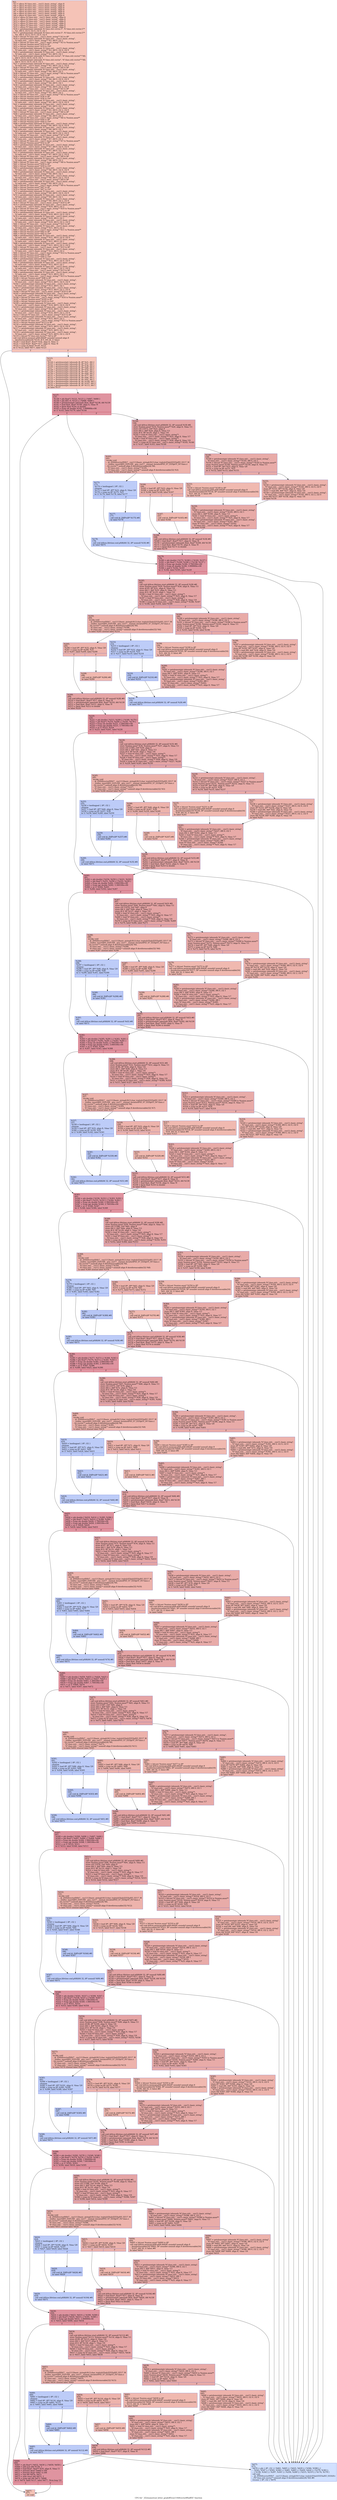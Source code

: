 digraph "CFG for '_Z22numerical_letter_gradeB5cxx11St6vectorIfSaIfEE' function" {
	label="CFG for '_Z22numerical_letter_gradeB5cxx11St6vectorIfSaIfEE' function";

	Node0x56477f6a4ab0 [shape=record,color="#3d50c3ff", style=filled, fillcolor="#e8765c70",label="{%2:\l  %3 = alloca %\"class.std::__cxx11::basic_string\", align 8\l  %4 = alloca %\"class.std::__cxx11::basic_string\", align 8\l  %5 = alloca %\"class.std::__cxx11::basic_string\", align 8\l  %6 = alloca %\"class.std::__cxx11::basic_string\", align 8\l  %7 = alloca %\"class.std::__cxx11::basic_string\", align 8\l  %8 = alloca %\"class.std::__cxx11::basic_string\", align 8\l  %9 = alloca %\"class.std::__cxx11::basic_string\", align 8\l  %10 = alloca %\"class.std::__cxx11::basic_string\", align 8\l  %11 = alloca %\"class.std::__cxx11::basic_string\", align 8\l  %12 = alloca %\"class.std::__cxx11::basic_string\", align 8\l  %13 = alloca %\"class.std::__cxx11::basic_string\", align 8\l  %14 = alloca %\"class.std::__cxx11::basic_string\", align 8\l  %15 = alloca %\"class.std::__cxx11::basic_string\", align 8\l  %16 = getelementptr inbounds %\"class.std::vector.3\", %\"class.std::vector.3\"*\l... %1, i64 0, i32 0, i32 0, i32 0, i32 1\l  %17 = getelementptr inbounds %\"class.std::vector.3\", %\"class.std::vector.3\"*\l... %1, i64 0, i32 0, i32 0, i32 0, i32 0\l  %18 = bitcast %\"class.std::__cxx11::basic_string\"* %3 to i8*\l  %19 = getelementptr inbounds %\"class.std::__cxx11::basic_string\",\l... %\"class.std::__cxx11::basic_string\"* %3, i64 0, i32 2\l  %20 = bitcast %\"class.std::__cxx11::basic_string\"* %3 to %union.anon**\l  %21 = bitcast %union.anon* %19 to i8*\l  %22 = bitcast %union.anon* %19 to i16*\l  %23 = getelementptr inbounds %\"class.std::__cxx11::basic_string\",\l... %\"class.std::__cxx11::basic_string\"* %3, i64 0, i32 0, i32 0\l  %24 = getelementptr inbounds %\"class.std::__cxx11::basic_string\",\l... %\"class.std::__cxx11::basic_string\"* %3, i64 0, i32 1\l  %25 = getelementptr inbounds %\"class.std::vector\", %\"class.std::vector\"* %0,\l... i64 0, i32 0, i32 0, i32 0, i32 1\l  %26 = getelementptr inbounds %\"class.std::vector\", %\"class.std::vector\"* %0,\l... i64 0, i32 0, i32 0, i32 0, i32 2\l  %27 = getelementptr inbounds %\"class.std::__cxx11::basic_string\",\l... %\"class.std::__cxx11::basic_string\"* %3, i64 0, i32 2, i32 0\l  %28 = bitcast %\"class.std::__cxx11::basic_string\"* %4 to i8*\l  %29 = getelementptr inbounds %\"class.std::__cxx11::basic_string\",\l... %\"class.std::__cxx11::basic_string\"* %4, i64 0, i32 2\l  %30 = bitcast %\"class.std::__cxx11::basic_string\"* %4 to %union.anon**\l  %31 = bitcast %union.anon* %29 to i8*\l  %32 = getelementptr inbounds %\"class.std::__cxx11::basic_string\",\l... %\"class.std::__cxx11::basic_string\"* %4, i64 0, i32 0, i32 0\l  %33 = getelementptr inbounds %\"class.std::__cxx11::basic_string\",\l... %\"class.std::__cxx11::basic_string\"* %4, i64 0, i32 1\l  %34 = getelementptr inbounds %\"class.std::__cxx11::basic_string\",\l... %\"class.std::__cxx11::basic_string\"* %4, i64 0, i32 2, i32 0\l  %35 = bitcast %\"class.std::__cxx11::basic_string\"* %5 to i8*\l  %36 = getelementptr inbounds %\"class.std::__cxx11::basic_string\",\l... %\"class.std::__cxx11::basic_string\"* %5, i64 0, i32 2\l  %37 = bitcast %\"class.std::__cxx11::basic_string\"* %5 to %union.anon**\l  %38 = bitcast %union.anon* %36 to i8*\l  %39 = bitcast %union.anon* %36 to i16*\l  %40 = getelementptr inbounds %\"class.std::__cxx11::basic_string\",\l... %\"class.std::__cxx11::basic_string\"* %5, i64 0, i32 0, i32 0\l  %41 = getelementptr inbounds %\"class.std::__cxx11::basic_string\",\l... %\"class.std::__cxx11::basic_string\"* %5, i64 0, i32 1\l  %42 = getelementptr inbounds %\"class.std::__cxx11::basic_string\",\l... %\"class.std::__cxx11::basic_string\"* %5, i64 0, i32 2, i32 0\l  %43 = bitcast %\"class.std::__cxx11::basic_string\"* %6 to i8*\l  %44 = getelementptr inbounds %\"class.std::__cxx11::basic_string\",\l... %\"class.std::__cxx11::basic_string\"* %6, i64 0, i32 2\l  %45 = bitcast %\"class.std::__cxx11::basic_string\"* %6 to %union.anon**\l  %46 = bitcast %union.anon* %44 to i8*\l  %47 = bitcast %union.anon* %44 to i16*\l  %48 = getelementptr inbounds %\"class.std::__cxx11::basic_string\",\l... %\"class.std::__cxx11::basic_string\"* %6, i64 0, i32 0, i32 0\l  %49 = getelementptr inbounds %\"class.std::__cxx11::basic_string\",\l... %\"class.std::__cxx11::basic_string\"* %6, i64 0, i32 1\l  %50 = getelementptr inbounds %\"class.std::__cxx11::basic_string\",\l... %\"class.std::__cxx11::basic_string\"* %6, i64 0, i32 2, i32 0\l  %51 = bitcast %\"class.std::__cxx11::basic_string\"* %7 to i8*\l  %52 = getelementptr inbounds %\"class.std::__cxx11::basic_string\",\l... %\"class.std::__cxx11::basic_string\"* %7, i64 0, i32 2\l  %53 = bitcast %\"class.std::__cxx11::basic_string\"* %7 to %union.anon**\l  %54 = bitcast %union.anon* %52 to i8*\l  %55 = getelementptr inbounds %\"class.std::__cxx11::basic_string\",\l... %\"class.std::__cxx11::basic_string\"* %7, i64 0, i32 0, i32 0\l  %56 = getelementptr inbounds %\"class.std::__cxx11::basic_string\",\l... %\"class.std::__cxx11::basic_string\"* %7, i64 0, i32 1\l  %57 = getelementptr inbounds %\"class.std::__cxx11::basic_string\",\l... %\"class.std::__cxx11::basic_string\"* %7, i64 0, i32 2, i32 0\l  %58 = bitcast %\"class.std::__cxx11::basic_string\"* %8 to i8*\l  %59 = getelementptr inbounds %\"class.std::__cxx11::basic_string\",\l... %\"class.std::__cxx11::basic_string\"* %8, i64 0, i32 2\l  %60 = bitcast %\"class.std::__cxx11::basic_string\"* %8 to %union.anon**\l  %61 = bitcast %union.anon* %59 to i8*\l  %62 = bitcast %union.anon* %59 to i16*\l  %63 = getelementptr inbounds %\"class.std::__cxx11::basic_string\",\l... %\"class.std::__cxx11::basic_string\"* %8, i64 0, i32 0, i32 0\l  %64 = getelementptr inbounds %\"class.std::__cxx11::basic_string\",\l... %\"class.std::__cxx11::basic_string\"* %8, i64 0, i32 1\l  %65 = getelementptr inbounds %\"class.std::__cxx11::basic_string\",\l... %\"class.std::__cxx11::basic_string\"* %8, i64 0, i32 2, i32 0\l  %66 = bitcast %\"class.std::__cxx11::basic_string\"* %9 to i8*\l  %67 = getelementptr inbounds %\"class.std::__cxx11::basic_string\",\l... %\"class.std::__cxx11::basic_string\"* %9, i64 0, i32 2\l  %68 = bitcast %\"class.std::__cxx11::basic_string\"* %9 to %union.anon**\l  %69 = bitcast %union.anon* %67 to i8*\l  %70 = bitcast %union.anon* %67 to i16*\l  %71 = getelementptr inbounds %\"class.std::__cxx11::basic_string\",\l... %\"class.std::__cxx11::basic_string\"* %9, i64 0, i32 0, i32 0\l  %72 = getelementptr inbounds %\"class.std::__cxx11::basic_string\",\l... %\"class.std::__cxx11::basic_string\"* %9, i64 0, i32 1\l  %73 = getelementptr inbounds %\"class.std::__cxx11::basic_string\",\l... %\"class.std::__cxx11::basic_string\"* %9, i64 0, i32 2, i32 0\l  %74 = bitcast %\"class.std::__cxx11::basic_string\"* %10 to i8*\l  %75 = getelementptr inbounds %\"class.std::__cxx11::basic_string\",\l... %\"class.std::__cxx11::basic_string\"* %10, i64 0, i32 2\l  %76 = bitcast %\"class.std::__cxx11::basic_string\"* %10 to %union.anon**\l  %77 = bitcast %union.anon* %75 to i8*\l  %78 = getelementptr inbounds %\"class.std::__cxx11::basic_string\",\l... %\"class.std::__cxx11::basic_string\"* %10, i64 0, i32 0, i32 0\l  %79 = getelementptr inbounds %\"class.std::__cxx11::basic_string\",\l... %\"class.std::__cxx11::basic_string\"* %10, i64 0, i32 1\l  %80 = getelementptr inbounds %\"class.std::__cxx11::basic_string\",\l... %\"class.std::__cxx11::basic_string\"* %10, i64 0, i32 2, i32 0\l  %81 = bitcast %\"class.std::__cxx11::basic_string\"* %11 to i8*\l  %82 = getelementptr inbounds %\"class.std::__cxx11::basic_string\",\l... %\"class.std::__cxx11::basic_string\"* %11, i64 0, i32 2\l  %83 = bitcast %\"class.std::__cxx11::basic_string\"* %11 to %union.anon**\l  %84 = bitcast %union.anon* %82 to i8*\l  %85 = bitcast %union.anon* %82 to i16*\l  %86 = getelementptr inbounds %\"class.std::__cxx11::basic_string\",\l... %\"class.std::__cxx11::basic_string\"* %11, i64 0, i32 0, i32 0\l  %87 = getelementptr inbounds %\"class.std::__cxx11::basic_string\",\l... %\"class.std::__cxx11::basic_string\"* %11, i64 0, i32 1\l  %88 = getelementptr inbounds %\"class.std::__cxx11::basic_string\",\l... %\"class.std::__cxx11::basic_string\"* %11, i64 0, i32 2, i32 0\l  %89 = bitcast %\"class.std::__cxx11::basic_string\"* %12 to i8*\l  %90 = getelementptr inbounds %\"class.std::__cxx11::basic_string\",\l... %\"class.std::__cxx11::basic_string\"* %12, i64 0, i32 2\l  %91 = bitcast %\"class.std::__cxx11::basic_string\"* %12 to %union.anon**\l  %92 = bitcast %union.anon* %90 to i8*\l  %93 = bitcast %union.anon* %90 to i16*\l  %94 = getelementptr inbounds %\"class.std::__cxx11::basic_string\",\l... %\"class.std::__cxx11::basic_string\"* %12, i64 0, i32 0, i32 0\l  %95 = getelementptr inbounds %\"class.std::__cxx11::basic_string\",\l... %\"class.std::__cxx11::basic_string\"* %12, i64 0, i32 1\l  %96 = getelementptr inbounds %\"class.std::__cxx11::basic_string\",\l... %\"class.std::__cxx11::basic_string\"* %12, i64 0, i32 2, i32 0\l  %97 = bitcast %\"class.std::__cxx11::basic_string\"* %13 to i8*\l  %98 = getelementptr inbounds %\"class.std::__cxx11::basic_string\",\l... %\"class.std::__cxx11::basic_string\"* %13, i64 0, i32 2\l  %99 = bitcast %\"class.std::__cxx11::basic_string\"* %13 to %union.anon**\l  %100 = bitcast %union.anon* %98 to i8*\l  %101 = getelementptr inbounds %\"class.std::__cxx11::basic_string\",\l... %\"class.std::__cxx11::basic_string\"* %13, i64 0, i32 0, i32 0\l  %102 = getelementptr inbounds %\"class.std::__cxx11::basic_string\",\l... %\"class.std::__cxx11::basic_string\"* %13, i64 0, i32 1\l  %103 = getelementptr inbounds %\"class.std::__cxx11::basic_string\",\l... %\"class.std::__cxx11::basic_string\"* %13, i64 0, i32 2, i32 0\l  %104 = bitcast %\"class.std::__cxx11::basic_string\"* %14 to i8*\l  %105 = getelementptr inbounds %\"class.std::__cxx11::basic_string\",\l... %\"class.std::__cxx11::basic_string\"* %14, i64 0, i32 2\l  %106 = bitcast %\"class.std::__cxx11::basic_string\"* %14 to %union.anon**\l  %107 = bitcast %union.anon* %105 to i8*\l  %108 = bitcast %union.anon* %105 to i16*\l  %109 = getelementptr inbounds %\"class.std::__cxx11::basic_string\",\l... %\"class.std::__cxx11::basic_string\"* %14, i64 0, i32 0, i32 0\l  %110 = getelementptr inbounds %\"class.std::__cxx11::basic_string\",\l... %\"class.std::__cxx11::basic_string\"* %14, i64 0, i32 1\l  %111 = getelementptr inbounds %\"class.std::__cxx11::basic_string\",\l... %\"class.std::__cxx11::basic_string\"* %14, i64 0, i32 2, i32 0\l  %112 = bitcast %\"class.std::__cxx11::basic_string\"* %15 to i8*\l  %113 = getelementptr inbounds %\"class.std::__cxx11::basic_string\",\l... %\"class.std::__cxx11::basic_string\"* %15, i64 0, i32 2\l  %114 = bitcast %\"class.std::__cxx11::basic_string\"* %15 to %union.anon**\l  %115 = bitcast %union.anon* %113 to i8*\l  %116 = getelementptr inbounds %\"class.std::__cxx11::basic_string\",\l... %\"class.std::__cxx11::basic_string\"* %15, i64 0, i32 0, i32 0\l  %117 = getelementptr inbounds %\"class.std::__cxx11::basic_string\",\l... %\"class.std::__cxx11::basic_string\"* %15, i64 0, i32 1\l  %118 = getelementptr inbounds %\"class.std::__cxx11::basic_string\",\l... %\"class.std::__cxx11::basic_string\"* %15, i64 0, i32 2, i32 0\l  %119 = bitcast %\"class.std::vector\"* %0 to i8*\l  call void @llvm.memset.p0i8.i64(i8* noundef nonnull align 8\l... dereferenceable(24) %119, i8 0, i64 24, i1 false)\l  %120 = load float*, float** %16, align 8, !tbaa !3\l  %121 = load float*, float** %17, align 8, !tbaa !8\l  %122 = icmp eq float* %120, %121\l  br i1 %122, label %677, label %123\l|{<s0>T|<s1>F}}"];
	Node0x56477f6a4ab0:s0 -> Node0x56477f6aaed0;
	Node0x56477f6a4ab0:s1 -> Node0x56477f6aaf60;
	Node0x56477f6aaf60 [shape=record,color="#3d50c3ff", style=filled, fillcolor="#ed836670",label="{%123:\l123:                                              \l  %124 = getelementptr inbounds i8, i8* %21, i64 2\l  %125 = getelementptr inbounds i8, i8* %31, i64 1\l  %126 = getelementptr inbounds i8, i8* %38, i64 2\l  %127 = getelementptr inbounds i8, i8* %46, i64 2\l  %128 = getelementptr inbounds i8, i8* %54, i64 1\l  %129 = getelementptr inbounds i8, i8* %61, i64 2\l  %130 = getelementptr inbounds i8, i8* %69, i64 2\l  %131 = getelementptr inbounds i8, i8* %77, i64 1\l  %132 = getelementptr inbounds i8, i8* %84, i64 2\l  %133 = getelementptr inbounds i8, i8* %92, i64 2\l  %134 = getelementptr inbounds i8, i8* %100, i64 1\l  %135 = getelementptr inbounds i8, i8* %107, i64 2\l  %136 = getelementptr inbounds i8, i8* %115, i64 1\l  br label %137\l}"];
	Node0x56477f6aaf60 -> Node0x56477f6ac060;
	Node0x56477f6ac060 [shape=record,color="#b70d28ff", style=filled, fillcolor="#b70d2870",label="{%137:\l137:                                              \l  %138 = phi float* [ %121, %123 ], [ %667, %666 ]\l  %139 = phi i64 [ 0, %123 ], [ %668, %666 ]\l  %140 = getelementptr inbounds float, float* %138, i64 %139\l  %141 = load float, float* %140, align 4, !tbaa !9\l  %142 = fpext float %141 to double\l  %143 = fcmp ult double %142, 3.999900e+00\l  br i1 %143, label %179, label %144\l|{<s0>T|<s1>F}}"];
	Node0x56477f6ac060:s0 -> Node0x56477f6ad150;
	Node0x56477f6ac060:s1 -> Node0x56477f6ad1e0;
	Node0x56477f6ad1e0 [shape=record,color="#3d50c3ff", style=filled, fillcolor="#c5333470",label="{%144:\l144:                                              \l  call void @llvm.lifetime.start.p0i8(i64 32, i8* nonnull %18) #8\l  store %union.anon* %19, %union.anon** %20, align 8, !tbaa !11\l  store i16 11073, i16* %22, align 8\l  store i64 2, i64* %24, align 8, !tbaa !13\l  store i8 0, i8* %124, align 2, !tbaa !16\l  %145 = load %\"class.std::__cxx11::basic_string\"*,\l... %\"class.std::__cxx11::basic_string\"** %25, align 8, !tbaa !17\l  %146 = load %\"class.std::__cxx11::basic_string\"*,\l... %\"class.std::__cxx11::basic_string\"** %26, align 8, !tbaa !19\l  %147 = icmp eq %\"class.std::__cxx11::basic_string\"* %145, %146\l  br i1 %147, label %163, label %148\l|{<s0>T|<s1>F}}"];
	Node0x56477f6ad1e0:s0 -> Node0x56477f6adf30;
	Node0x56477f6ad1e0:s1 -> Node0x56477f6adfc0;
	Node0x56477f6adfc0 [shape=record,color="#3d50c3ff", style=filled, fillcolor="#cc403a70",label="{%148:\l148:                                              \l  %149 = getelementptr inbounds %\"class.std::__cxx11::basic_string\",\l... %\"class.std::__cxx11::basic_string\"* %145, i64 0, i32 2\l  %150 = bitcast %\"class.std::__cxx11::basic_string\"* %145 to %union.anon**\l  store %union.anon* %149, %union.anon** %150, align 8, !tbaa !11\l  %151 = load i8*, i8** %23, align 8, !tbaa !20\l  %152 = icmp eq i8* %151, %21\l  br i1 %152, label %153, label %155\l|{<s0>T|<s1>F}}"];
	Node0x56477f6adfc0:s0 -> Node0x56477f6aeab0;
	Node0x56477f6adfc0:s1 -> Node0x56477f6aeb40;
	Node0x56477f6aeab0 [shape=record,color="#3d50c3ff", style=filled, fillcolor="#de614d70",label="{%153:\l153:                                              \l  %154 = bitcast %union.anon* %149 to i8*\l  call void @llvm.memcpy.p0i8.p0i8.i64(i8* noundef nonnull align 8\l... dereferenceable(16) %154, i8* noundef nonnull align 8 dereferenceable(16)\l... %21, i64 16, i1 false) #8\l  br label %159\l}"];
	Node0x56477f6aeab0 -> Node0x56477f6af0b0;
	Node0x56477f6aeb40 [shape=record,color="#3d50c3ff", style=filled, fillcolor="#d6524470",label="{%155:\l155:                                              \l  %156 = getelementptr inbounds %\"class.std::__cxx11::basic_string\",\l... %\"class.std::__cxx11::basic_string\"* %145, i64 0, i32 0, i32 0\l  store i8* %151, i8** %156, align 8, !tbaa !20\l  %157 = load i64, i64* %27, align 8, !tbaa !16\l  %158 = getelementptr inbounds %\"class.std::__cxx11::basic_string\",\l... %\"class.std::__cxx11::basic_string\"* %145, i64 0, i32 2, i32 0\l  store i64 %157, i64* %158, align 8, !tbaa !16\l  br label %159\l}"];
	Node0x56477f6aeb40 -> Node0x56477f6af0b0;
	Node0x56477f6af0b0 [shape=record,color="#3d50c3ff", style=filled, fillcolor="#cc403a70",label="{%159:\l159:                                              \l  %160 = getelementptr inbounds %\"class.std::__cxx11::basic_string\",\l... %\"class.std::__cxx11::basic_string\"* %145, i64 0, i32 1\l  store i64 2, i64* %160, align 8, !tbaa !13\l  %161 = load %\"class.std::__cxx11::basic_string\"*,\l... %\"class.std::__cxx11::basic_string\"** %25, align 8, !tbaa !17\l  %162 = getelementptr inbounds %\"class.std::__cxx11::basic_string\",\l... %\"class.std::__cxx11::basic_string\"* %161, i64 1\l  store %\"class.std::__cxx11::basic_string\"* %162,\l... %\"class.std::__cxx11::basic_string\"** %25, align 8, !tbaa !17\l  br label %168\l}"];
	Node0x56477f6af0b0 -> Node0x56477f6b1060;
	Node0x56477f6adf30 [shape=record,color="#3d50c3ff", style=filled, fillcolor="#d6524470",label="{%163:\l163:                                              \l  invoke void\l... @_ZNSt6vectorINSt7__cxx1112basic_stringIcSt11char_traitsIcESaIcEEESaIS5_EE17_M\l..._realloc_insertIJS5_EEEvN9__gnu_cxx17__normal_iteratorIPS5_S7_EEDpOT_(%\"class.s\l...td::vector\"* nonnull align 8 dereferenceable(24) %0,\l... %\"class.std::__cxx11::basic_string\"* %145,\l... %\"class.std::__cxx11::basic_string\"* nonnull align 8 dereferenceable(32) %3)\l          to label %164 unwind label %173\l}"];
	Node0x56477f6adf30 -> Node0x56477f6b1260;
	Node0x56477f6adf30 -> Node0x56477f6b12b0;
	Node0x56477f6b1260 [shape=record,color="#3d50c3ff", style=filled, fillcolor="#d6524470",label="{%164:\l164:                                              \l  %165 = load i8*, i8** %23, align 8, !tbaa !20\l  %166 = icmp eq i8* %165, %21\l  br i1 %166, label %168, label %167\l|{<s0>T|<s1>F}}"];
	Node0x56477f6b1260:s0 -> Node0x56477f6b1060;
	Node0x56477f6b1260:s1 -> Node0x56477f6b1700;
	Node0x56477f6b1700 [shape=record,color="#3d50c3ff", style=filled, fillcolor="#de614d70",label="{%167:\l167:                                              \l  call void @_ZdlPv(i8* %165) #8\l  br label %168\l}"];
	Node0x56477f6b1700 -> Node0x56477f6b1060;
	Node0x56477f6b1060 [shape=record,color="#3d50c3ff", style=filled, fillcolor="#c5333470",label="{%168:\l168:                                              \l  call void @llvm.lifetime.end.p0i8(i64 32, i8* nonnull %18) #8\l  %169 = load float*, float** %17, align 8, !tbaa !8\l  %170 = getelementptr inbounds float, float* %169, i64 %139\l  %171 = load float, float* %170, align 4, !tbaa !9\l  %172 = fpext float %171 to double\l  br label %179\l}"];
	Node0x56477f6b1060 -> Node0x56477f6ad150;
	Node0x56477f6b12b0 [shape=record,color="#3d50c3ff", style=filled, fillcolor="#6a8bef70",label="{%173:\l173:                                              \l  %174 = landingpad \{ i8*, i32 \}\l          cleanup\l  %175 = load i8*, i8** %23, align 8, !tbaa !20\l  %176 = icmp eq i8* %175, %21\l  br i1 %176, label %178, label %177\l|{<s0>T|<s1>F}}"];
	Node0x56477f6b12b0:s0 -> Node0x56477f6b2c50;
	Node0x56477f6b12b0:s1 -> Node0x56477f6b2ca0;
	Node0x56477f6b2ca0 [shape=record,color="#3d50c3ff", style=filled, fillcolor="#5f7fe870",label="{%177:\l177:                                              \l  call void @_ZdlPv(i8* %175) #8\l  br label %178\l}"];
	Node0x56477f6b2ca0 -> Node0x56477f6b2c50;
	Node0x56477f6b2c50 [shape=record,color="#3d50c3ff", style=filled, fillcolor="#6a8bef70",label="{%178:\l178:                                              \l  call void @llvm.lifetime.end.p0i8(i64 32, i8* nonnull %18) #8\l  br label %675\l}"];
	Node0x56477f6b2c50 -> Node0x56477f6b30c0;
	Node0x56477f6ad150 [shape=record,color="#b70d28ff", style=filled, fillcolor="#b70d2870",label="{%179:\l179:                                              \l  %180 = phi double [ %172, %168 ], [ %142, %137 ]\l  %181 = phi float* [ %169, %168 ], [ %138, %137 ]\l  %182 = fcmp ogt double %180, 3.700100e+00\l  %183 = fcmp olt double %180, 3.999900e+00\l  %184 = and i1 %182, %183\l  br i1 %184, label %185, label %220\l|{<s0>T|<s1>F}}"];
	Node0x56477f6ad150:s0 -> Node0x56477f6b3490;
	Node0x56477f6ad150:s1 -> Node0x56477f6b34e0;
	Node0x56477f6b3490 [shape=record,color="#3d50c3ff", style=filled, fillcolor="#c5333470",label="{%185:\l185:                                              \l  call void @llvm.lifetime.start.p0i8(i64 32, i8* nonnull %28) #8\l  store %union.anon* %29, %union.anon** %30, align 8, !tbaa !11\l  store i8 65, i8* %31, align 8, !tbaa !16\l  store i64 1, i64* %33, align 8, !tbaa !13\l  store i8 0, i8* %125, align 1, !tbaa !16\l  %186 = load %\"class.std::__cxx11::basic_string\"*,\l... %\"class.std::__cxx11::basic_string\"** %25, align 8, !tbaa !17\l  %187 = load %\"class.std::__cxx11::basic_string\"*,\l... %\"class.std::__cxx11::basic_string\"** %26, align 8, !tbaa !19\l  %188 = icmp eq %\"class.std::__cxx11::basic_string\"* %186, %187\l  br i1 %188, label %204, label %189\l|{<s0>T|<s1>F}}"];
	Node0x56477f6b3490:s0 -> Node0x56477f6b40d0;
	Node0x56477f6b3490:s1 -> Node0x56477f6b4120;
	Node0x56477f6b4120 [shape=record,color="#3d50c3ff", style=filled, fillcolor="#cc403a70",label="{%189:\l189:                                              \l  %190 = getelementptr inbounds %\"class.std::__cxx11::basic_string\",\l... %\"class.std::__cxx11::basic_string\"* %186, i64 0, i32 2\l  %191 = bitcast %\"class.std::__cxx11::basic_string\"* %186 to %union.anon**\l  store %union.anon* %190, %union.anon** %191, align 8, !tbaa !11\l  %192 = load i8*, i8** %32, align 8, !tbaa !20\l  %193 = icmp eq i8* %192, %31\l  br i1 %193, label %194, label %196\l|{<s0>T|<s1>F}}"];
	Node0x56477f6b4120:s0 -> Node0x56477f6b4520;
	Node0x56477f6b4120:s1 -> Node0x56477f6b4570;
	Node0x56477f6b4520 [shape=record,color="#3d50c3ff", style=filled, fillcolor="#de614d70",label="{%194:\l194:                                              \l  %195 = bitcast %union.anon* %190 to i8*\l  call void @llvm.memcpy.p0i8.p0i8.i64(i8* noundef nonnull align 8\l... dereferenceable(16) %195, i8* noundef nonnull align 8 dereferenceable(16)\l... %31, i64 16, i1 false) #8\l  br label %200\l}"];
	Node0x56477f6b4520 -> Node0x56477f6b48c0;
	Node0x56477f6b4570 [shape=record,color="#3d50c3ff", style=filled, fillcolor="#d6524470",label="{%196:\l196:                                              \l  %197 = getelementptr inbounds %\"class.std::__cxx11::basic_string\",\l... %\"class.std::__cxx11::basic_string\"* %186, i64 0, i32 0, i32 0\l  store i8* %192, i8** %197, align 8, !tbaa !20\l  %198 = load i64, i64* %34, align 8, !tbaa !16\l  %199 = getelementptr inbounds %\"class.std::__cxx11::basic_string\",\l... %\"class.std::__cxx11::basic_string\"* %186, i64 0, i32 2, i32 0\l  store i64 %198, i64* %199, align 8, !tbaa !16\l  br label %200\l}"];
	Node0x56477f6b4570 -> Node0x56477f6b48c0;
	Node0x56477f6b48c0 [shape=record,color="#3d50c3ff", style=filled, fillcolor="#cc403a70",label="{%200:\l200:                                              \l  %201 = getelementptr inbounds %\"class.std::__cxx11::basic_string\",\l... %\"class.std::__cxx11::basic_string\"* %186, i64 0, i32 1\l  store i64 1, i64* %201, align 8, !tbaa !13\l  %202 = load %\"class.std::__cxx11::basic_string\"*,\l... %\"class.std::__cxx11::basic_string\"** %25, align 8, !tbaa !17\l  %203 = getelementptr inbounds %\"class.std::__cxx11::basic_string\",\l... %\"class.std::__cxx11::basic_string\"* %202, i64 1\l  store %\"class.std::__cxx11::basic_string\"* %203,\l... %\"class.std::__cxx11::basic_string\"** %25, align 8, !tbaa !17\l  br label %209\l}"];
	Node0x56477f6b48c0 -> Node0x56477f6b5030;
	Node0x56477f6b40d0 [shape=record,color="#3d50c3ff", style=filled, fillcolor="#d6524470",label="{%204:\l204:                                              \l  invoke void\l... @_ZNSt6vectorINSt7__cxx1112basic_stringIcSt11char_traitsIcESaIcEEESaIS5_EE17_M\l..._realloc_insertIJS5_EEEvN9__gnu_cxx17__normal_iteratorIPS5_S7_EEDpOT_(%\"class.s\l...td::vector\"* nonnull align 8 dereferenceable(24) %0,\l... %\"class.std::__cxx11::basic_string\"* %186,\l... %\"class.std::__cxx11::basic_string\"* nonnull align 8 dereferenceable(32) %4)\l          to label %205 unwind label %214\l}"];
	Node0x56477f6b40d0 -> Node0x56477f6b5190;
	Node0x56477f6b40d0 -> Node0x56477f6b51e0;
	Node0x56477f6b5190 [shape=record,color="#3d50c3ff", style=filled, fillcolor="#d6524470",label="{%205:\l205:                                              \l  %206 = load i8*, i8** %32, align 8, !tbaa !20\l  %207 = icmp eq i8* %206, %31\l  br i1 %207, label %209, label %208\l|{<s0>T|<s1>F}}"];
	Node0x56477f6b5190:s0 -> Node0x56477f6b5030;
	Node0x56477f6b5190:s1 -> Node0x56477f6b5540;
	Node0x56477f6b5540 [shape=record,color="#3d50c3ff", style=filled, fillcolor="#de614d70",label="{%208:\l208:                                              \l  call void @_ZdlPv(i8* %206) #8\l  br label %209\l}"];
	Node0x56477f6b5540 -> Node0x56477f6b5030;
	Node0x56477f6b5030 [shape=record,color="#3d50c3ff", style=filled, fillcolor="#c5333470",label="{%209:\l209:                                              \l  call void @llvm.lifetime.end.p0i8(i64 32, i8* nonnull %28) #8\l  %210 = load float*, float** %17, align 8, !tbaa !8\l  %211 = getelementptr inbounds float, float* %210, i64 %139\l  %212 = load float, float* %211, align 4, !tbaa !9\l  %213 = fpext float %212 to double\l  br label %220\l}"];
	Node0x56477f6b5030 -> Node0x56477f6b34e0;
	Node0x56477f6b51e0 [shape=record,color="#3d50c3ff", style=filled, fillcolor="#6a8bef70",label="{%214:\l214:                                              \l  %215 = landingpad \{ i8*, i32 \}\l          cleanup\l  %216 = load i8*, i8** %32, align 8, !tbaa !20\l  %217 = icmp eq i8* %216, %31\l  br i1 %217, label %219, label %218\l|{<s0>T|<s1>F}}"];
	Node0x56477f6b51e0:s0 -> Node0x56477f6b5b60;
	Node0x56477f6b51e0:s1 -> Node0x56477f6b5bb0;
	Node0x56477f6b5bb0 [shape=record,color="#3d50c3ff", style=filled, fillcolor="#5f7fe870",label="{%218:\l218:                                              \l  call void @_ZdlPv(i8* %216) #8\l  br label %219\l}"];
	Node0x56477f6b5bb0 -> Node0x56477f6b5b60;
	Node0x56477f6b5b60 [shape=record,color="#3d50c3ff", style=filled, fillcolor="#6a8bef70",label="{%219:\l219:                                              \l  call void @llvm.lifetime.end.p0i8(i64 32, i8* nonnull %28) #8\l  br label %675\l}"];
	Node0x56477f6b5b60 -> Node0x56477f6b30c0;
	Node0x56477f6b34e0 [shape=record,color="#b70d28ff", style=filled, fillcolor="#b70d2870",label="{%220:\l220:                                              \l  %221 = phi double [ %213, %209 ], [ %180, %179 ]\l  %222 = phi float* [ %210, %209 ], [ %181, %179 ]\l  %223 = fcmp ule double %221, 3.300100e+00\l  %224 = fcmp ugt double %221, 3.700100e+00\l  %225 = or i1 %223, %224\l  br i1 %225, label %261, label %226\l|{<s0>T|<s1>F}}"];
	Node0x56477f6b34e0:s0 -> Node0x56477f6b6300;
	Node0x56477f6b34e0:s1 -> Node0x56477f6b6350;
	Node0x56477f6b6350 [shape=record,color="#3d50c3ff", style=filled, fillcolor="#c5333470",label="{%226:\l226:                                              \l  call void @llvm.lifetime.start.p0i8(i64 32, i8* nonnull %35) #8\l  store %union.anon* %36, %union.anon** %37, align 8, !tbaa !11\l  store i16 11585, i16* %39, align 8\l  store i64 2, i64* %41, align 8, !tbaa !13\l  store i8 0, i8* %126, align 2, !tbaa !16\l  %227 = load %\"class.std::__cxx11::basic_string\"*,\l... %\"class.std::__cxx11::basic_string\"** %25, align 8, !tbaa !17\l  %228 = load %\"class.std::__cxx11::basic_string\"*,\l... %\"class.std::__cxx11::basic_string\"** %26, align 8, !tbaa !19\l  %229 = icmp eq %\"class.std::__cxx11::basic_string\"* %227, %228\l  br i1 %229, label %245, label %230\l|{<s0>T|<s1>F}}"];
	Node0x56477f6b6350:s0 -> Node0x56477f6b6930;
	Node0x56477f6b6350:s1 -> Node0x56477f6b6980;
	Node0x56477f6b6980 [shape=record,color="#3d50c3ff", style=filled, fillcolor="#cc403a70",label="{%230:\l230:                                              \l  %231 = getelementptr inbounds %\"class.std::__cxx11::basic_string\",\l... %\"class.std::__cxx11::basic_string\"* %227, i64 0, i32 2\l  %232 = bitcast %\"class.std::__cxx11::basic_string\"* %227 to %union.anon**\l  store %union.anon* %231, %union.anon** %232, align 8, !tbaa !11\l  %233 = load i8*, i8** %40, align 8, !tbaa !20\l  %234 = icmp eq i8* %233, %38\l  br i1 %234, label %235, label %237\l|{<s0>T|<s1>F}}"];
	Node0x56477f6b6980:s0 -> Node0x56477f6b6d40;
	Node0x56477f6b6980:s1 -> Node0x56477f6b6d90;
	Node0x56477f6b6d40 [shape=record,color="#3d50c3ff", style=filled, fillcolor="#de614d70",label="{%235:\l235:                                              \l  %236 = bitcast %union.anon* %231 to i8*\l  call void @llvm.memcpy.p0i8.p0i8.i64(i8* noundef nonnull align 8\l... dereferenceable(16) %236, i8* noundef nonnull align 8 dereferenceable(16)\l... %38, i64 16, i1 false) #8\l  br label %241\l}"];
	Node0x56477f6b6d40 -> Node0x56477f6b70e0;
	Node0x56477f6b6d90 [shape=record,color="#3d50c3ff", style=filled, fillcolor="#d6524470",label="{%237:\l237:                                              \l  %238 = getelementptr inbounds %\"class.std::__cxx11::basic_string\",\l... %\"class.std::__cxx11::basic_string\"* %227, i64 0, i32 0, i32 0\l  store i8* %233, i8** %238, align 8, !tbaa !20\l  %239 = load i64, i64* %42, align 8, !tbaa !16\l  %240 = getelementptr inbounds %\"class.std::__cxx11::basic_string\",\l... %\"class.std::__cxx11::basic_string\"* %227, i64 0, i32 2, i32 0\l  store i64 %239, i64* %240, align 8, !tbaa !16\l  br label %241\l}"];
	Node0x56477f6b6d90 -> Node0x56477f6b70e0;
	Node0x56477f6b70e0 [shape=record,color="#3d50c3ff", style=filled, fillcolor="#cc403a70",label="{%241:\l241:                                              \l  %242 = getelementptr inbounds %\"class.std::__cxx11::basic_string\",\l... %\"class.std::__cxx11::basic_string\"* %227, i64 0, i32 1\l  store i64 2, i64* %242, align 8, !tbaa !13\l  %243 = load %\"class.std::__cxx11::basic_string\"*,\l... %\"class.std::__cxx11::basic_string\"** %25, align 8, !tbaa !17\l  %244 = getelementptr inbounds %\"class.std::__cxx11::basic_string\",\l... %\"class.std::__cxx11::basic_string\"* %243, i64 1\l  store %\"class.std::__cxx11::basic_string\"* %244,\l... %\"class.std::__cxx11::basic_string\"** %25, align 8, !tbaa !17\l  br label %250\l}"];
	Node0x56477f6b70e0 -> Node0x56477f6aa600;
	Node0x56477f6b6930 [shape=record,color="#3d50c3ff", style=filled, fillcolor="#d6524470",label="{%245:\l245:                                              \l  invoke void\l... @_ZNSt6vectorINSt7__cxx1112basic_stringIcSt11char_traitsIcESaIcEEESaIS5_EE17_M\l..._realloc_insertIJS5_EEEvN9__gnu_cxx17__normal_iteratorIPS5_S7_EEDpOT_(%\"class.s\l...td::vector\"* nonnull align 8 dereferenceable(24) %0,\l... %\"class.std::__cxx11::basic_string\"* %227,\l... %\"class.std::__cxx11::basic_string\"* nonnull align 8 dereferenceable(32) %5)\l          to label %246 unwind label %255\l}"];
	Node0x56477f6b6930 -> Node0x56477f6aa760;
	Node0x56477f6b6930 -> Node0x56477f6aa7b0;
	Node0x56477f6aa760 [shape=record,color="#3d50c3ff", style=filled, fillcolor="#d6524470",label="{%246:\l246:                                              \l  %247 = load i8*, i8** %40, align 8, !tbaa !20\l  %248 = icmp eq i8* %247, %38\l  br i1 %248, label %250, label %249\l|{<s0>T|<s1>F}}"];
	Node0x56477f6aa760:s0 -> Node0x56477f6aa600;
	Node0x56477f6aa760:s1 -> Node0x56477f6aab10;
	Node0x56477f6aab10 [shape=record,color="#3d50c3ff", style=filled, fillcolor="#de614d70",label="{%249:\l249:                                              \l  call void @_ZdlPv(i8* %247) #8\l  br label %250\l}"];
	Node0x56477f6aab10 -> Node0x56477f6aa600;
	Node0x56477f6aa600 [shape=record,color="#3d50c3ff", style=filled, fillcolor="#c5333470",label="{%250:\l250:                                              \l  call void @llvm.lifetime.end.p0i8(i64 32, i8* nonnull %35) #8\l  %251 = load float*, float** %17, align 8, !tbaa !8\l  %252 = getelementptr inbounds float, float* %251, i64 %139\l  %253 = load float, float* %252, align 4, !tbaa !9\l  %254 = fpext float %253 to double\l  br label %261\l}"];
	Node0x56477f6aa600 -> Node0x56477f6b6300;
	Node0x56477f6aa7b0 [shape=record,color="#3d50c3ff", style=filled, fillcolor="#6a8bef70",label="{%255:\l255:                                              \l  %256 = landingpad \{ i8*, i32 \}\l          cleanup\l  %257 = load i8*, i8** %40, align 8, !tbaa !20\l  %258 = icmp eq i8* %257, %38\l  br i1 %258, label %260, label %259\l|{<s0>T|<s1>F}}"];
	Node0x56477f6aa7b0:s0 -> Node0x56477f6ab450;
	Node0x56477f6aa7b0:s1 -> Node0x56477f6ab4a0;
	Node0x56477f6ab4a0 [shape=record,color="#3d50c3ff", style=filled, fillcolor="#5f7fe870",label="{%259:\l259:                                              \l  call void @_ZdlPv(i8* %257) #8\l  br label %260\l}"];
	Node0x56477f6ab4a0 -> Node0x56477f6ab450;
	Node0x56477f6ab450 [shape=record,color="#3d50c3ff", style=filled, fillcolor="#6a8bef70",label="{%260:\l260:                                              \l  call void @llvm.lifetime.end.p0i8(i64 32, i8* nonnull %35) #8\l  br label %675\l}"];
	Node0x56477f6ab450 -> Node0x56477f6b30c0;
	Node0x56477f6b6300 [shape=record,color="#b70d28ff", style=filled, fillcolor="#b70d2870",label="{%261:\l261:                                              \l  %262 = phi double [ %254, %250 ], [ %221, %220 ]\l  %263 = phi float* [ %251, %250 ], [ %222, %220 ]\l  %264 = fcmp ule double %262, 3.000100e+00\l  %265 = fcmp ugt double %262, 3.300100e+00\l  %266 = or i1 %264, %265\l  br i1 %266, label %302, label %267\l|{<s0>T|<s1>F}}"];
	Node0x56477f6b6300:s0 -> Node0x56477f6abaf0;
	Node0x56477f6b6300:s1 -> Node0x56477f6b9dc0;
	Node0x56477f6b9dc0 [shape=record,color="#3d50c3ff", style=filled, fillcolor="#c5333470",label="{%267:\l267:                                              \l  call void @llvm.lifetime.start.p0i8(i64 32, i8* nonnull %43) #8\l  store %union.anon* %44, %union.anon** %45, align 8, !tbaa !11\l  store i16 11074, i16* %47, align 8\l  store i64 2, i64* %49, align 8, !tbaa !13\l  store i8 0, i8* %127, align 2, !tbaa !16\l  %268 = load %\"class.std::__cxx11::basic_string\"*,\l... %\"class.std::__cxx11::basic_string\"** %25, align 8, !tbaa !17\l  %269 = load %\"class.std::__cxx11::basic_string\"*,\l... %\"class.std::__cxx11::basic_string\"** %26, align 8, !tbaa !19\l  %270 = icmp eq %\"class.std::__cxx11::basic_string\"* %268, %269\l  br i1 %270, label %286, label %271\l|{<s0>T|<s1>F}}"];
	Node0x56477f6b9dc0:s0 -> Node0x56477f6ba380;
	Node0x56477f6b9dc0:s1 -> Node0x56477f6ba3d0;
	Node0x56477f6ba3d0 [shape=record,color="#3d50c3ff", style=filled, fillcolor="#cc403a70",label="{%271:\l271:                                              \l  %272 = getelementptr inbounds %\"class.std::__cxx11::basic_string\",\l... %\"class.std::__cxx11::basic_string\"* %268, i64 0, i32 2\l  %273 = bitcast %\"class.std::__cxx11::basic_string\"* %268 to %union.anon**\l  store %union.anon* %272, %union.anon** %273, align 8, !tbaa !11\l  %274 = load i8*, i8** %48, align 8, !tbaa !20\l  %275 = icmp eq i8* %274, %46\l  br i1 %275, label %276, label %278\l|{<s0>T|<s1>F}}"];
	Node0x56477f6ba3d0:s0 -> Node0x56477f6ba790;
	Node0x56477f6ba3d0:s1 -> Node0x56477f6ba7e0;
	Node0x56477f6ba790 [shape=record,color="#3d50c3ff", style=filled, fillcolor="#de614d70",label="{%276:\l276:                                              \l  %277 = bitcast %union.anon* %272 to i8*\l  call void @llvm.memcpy.p0i8.p0i8.i64(i8* noundef nonnull align 8\l... dereferenceable(16) %277, i8* noundef nonnull align 8 dereferenceable(16)\l... %46, i64 16, i1 false) #8\l  br label %282\l}"];
	Node0x56477f6ba790 -> Node0x56477f6bab00;
	Node0x56477f6ba7e0 [shape=record,color="#3d50c3ff", style=filled, fillcolor="#d6524470",label="{%278:\l278:                                              \l  %279 = getelementptr inbounds %\"class.std::__cxx11::basic_string\",\l... %\"class.std::__cxx11::basic_string\"* %268, i64 0, i32 0, i32 0\l  store i8* %274, i8** %279, align 8, !tbaa !20\l  %280 = load i64, i64* %50, align 8, !tbaa !16\l  %281 = getelementptr inbounds %\"class.std::__cxx11::basic_string\",\l... %\"class.std::__cxx11::basic_string\"* %268, i64 0, i32 2, i32 0\l  store i64 %280, i64* %281, align 8, !tbaa !16\l  br label %282\l}"];
	Node0x56477f6ba7e0 -> Node0x56477f6bab00;
	Node0x56477f6bab00 [shape=record,color="#3d50c3ff", style=filled, fillcolor="#cc403a70",label="{%282:\l282:                                              \l  %283 = getelementptr inbounds %\"class.std::__cxx11::basic_string\",\l... %\"class.std::__cxx11::basic_string\"* %268, i64 0, i32 1\l  store i64 2, i64* %283, align 8, !tbaa !13\l  %284 = load %\"class.std::__cxx11::basic_string\"*,\l... %\"class.std::__cxx11::basic_string\"** %25, align 8, !tbaa !17\l  %285 = getelementptr inbounds %\"class.std::__cxx11::basic_string\",\l... %\"class.std::__cxx11::basic_string\"* %284, i64 1\l  store %\"class.std::__cxx11::basic_string\"* %285,\l... %\"class.std::__cxx11::basic_string\"** %25, align 8, !tbaa !17\l  br label %291\l}"];
	Node0x56477f6bab00 -> Node0x56477f6bb270;
	Node0x56477f6ba380 [shape=record,color="#3d50c3ff", style=filled, fillcolor="#d6524470",label="{%286:\l286:                                              \l  invoke void\l... @_ZNSt6vectorINSt7__cxx1112basic_stringIcSt11char_traitsIcESaIcEEESaIS5_EE17_M\l..._realloc_insertIJS5_EEEvN9__gnu_cxx17__normal_iteratorIPS5_S7_EEDpOT_(%\"class.s\l...td::vector\"* nonnull align 8 dereferenceable(24) %0,\l... %\"class.std::__cxx11::basic_string\"* %268,\l... %\"class.std::__cxx11::basic_string\"* nonnull align 8 dereferenceable(32) %6)\l          to label %287 unwind label %296\l}"];
	Node0x56477f6ba380 -> Node0x56477f6bb3d0;
	Node0x56477f6ba380 -> Node0x56477f6bb420;
	Node0x56477f6bb3d0 [shape=record,color="#3d50c3ff", style=filled, fillcolor="#d6524470",label="{%287:\l287:                                              \l  %288 = load i8*, i8** %48, align 8, !tbaa !20\l  %289 = icmp eq i8* %288, %46\l  br i1 %289, label %291, label %290\l|{<s0>T|<s1>F}}"];
	Node0x56477f6bb3d0:s0 -> Node0x56477f6bb270;
	Node0x56477f6bb3d0:s1 -> Node0x56477f6bb780;
	Node0x56477f6bb780 [shape=record,color="#3d50c3ff", style=filled, fillcolor="#de614d70",label="{%290:\l290:                                              \l  call void @_ZdlPv(i8* %288) #8\l  br label %291\l}"];
	Node0x56477f6bb780 -> Node0x56477f6bb270;
	Node0x56477f6bb270 [shape=record,color="#3d50c3ff", style=filled, fillcolor="#c5333470",label="{%291:\l291:                                              \l  call void @llvm.lifetime.end.p0i8(i64 32, i8* nonnull %43) #8\l  %292 = load float*, float** %17, align 8, !tbaa !8\l  %293 = getelementptr inbounds float, float* %292, i64 %139\l  %294 = load float, float* %293, align 4, !tbaa !9\l  %295 = fpext float %294 to double\l  br label %302\l}"];
	Node0x56477f6bb270 -> Node0x56477f6abaf0;
	Node0x56477f6bb420 [shape=record,color="#3d50c3ff", style=filled, fillcolor="#6a8bef70",label="{%296:\l296:                                              \l  %297 = landingpad \{ i8*, i32 \}\l          cleanup\l  %298 = load i8*, i8** %48, align 8, !tbaa !20\l  %299 = icmp eq i8* %298, %46\l  br i1 %299, label %301, label %300\l|{<s0>T|<s1>F}}"];
	Node0x56477f6bb420:s0 -> Node0x56477f6bbda0;
	Node0x56477f6bb420:s1 -> Node0x56477f6bbdf0;
	Node0x56477f6bbdf0 [shape=record,color="#3d50c3ff", style=filled, fillcolor="#5f7fe870",label="{%300:\l300:                                              \l  call void @_ZdlPv(i8* %298) #8\l  br label %301\l}"];
	Node0x56477f6bbdf0 -> Node0x56477f6bbda0;
	Node0x56477f6bbda0 [shape=record,color="#3d50c3ff", style=filled, fillcolor="#6a8bef70",label="{%301:\l301:                                              \l  call void @llvm.lifetime.end.p0i8(i64 32, i8* nonnull %43) #8\l  br label %675\l}"];
	Node0x56477f6bbda0 -> Node0x56477f6b30c0;
	Node0x56477f6abaf0 [shape=record,color="#b70d28ff", style=filled, fillcolor="#b70d2870",label="{%302:\l302:                                              \l  %303 = phi double [ %295, %291 ], [ %262, %261 ]\l  %304 = phi float* [ %292, %291 ], [ %263, %261 ]\l  %305 = fcmp ule double %303, 2.700100e+00\l  %306 = fcmp ugt double %303, 3.000100e+00\l  %307 = or i1 %305, %306\l  br i1 %307, label %343, label %308\l|{<s0>T|<s1>F}}"];
	Node0x56477f6abaf0:s0 -> Node0x56477f6bc540;
	Node0x56477f6abaf0:s1 -> Node0x56477f6bc590;
	Node0x56477f6bc590 [shape=record,color="#3d50c3ff", style=filled, fillcolor="#c5333470",label="{%308:\l308:                                              \l  call void @llvm.lifetime.start.p0i8(i64 32, i8* nonnull %51) #8\l  store %union.anon* %52, %union.anon** %53, align 8, !tbaa !11\l  store i8 66, i8* %54, align 8, !tbaa !16\l  store i64 1, i64* %56, align 8, !tbaa !13\l  store i8 0, i8* %128, align 1, !tbaa !16\l  %309 = load %\"class.std::__cxx11::basic_string\"*,\l... %\"class.std::__cxx11::basic_string\"** %25, align 8, !tbaa !17\l  %310 = load %\"class.std::__cxx11::basic_string\"*,\l... %\"class.std::__cxx11::basic_string\"** %26, align 8, !tbaa !19\l  %311 = icmp eq %\"class.std::__cxx11::basic_string\"* %309, %310\l  br i1 %311, label %327, label %312\l|{<s0>T|<s1>F}}"];
	Node0x56477f6bc590:s0 -> Node0x56477f6bcb70;
	Node0x56477f6bc590:s1 -> Node0x56477f6bcbc0;
	Node0x56477f6bcbc0 [shape=record,color="#3d50c3ff", style=filled, fillcolor="#cc403a70",label="{%312:\l312:                                              \l  %313 = getelementptr inbounds %\"class.std::__cxx11::basic_string\",\l... %\"class.std::__cxx11::basic_string\"* %309, i64 0, i32 2\l  %314 = bitcast %\"class.std::__cxx11::basic_string\"* %309 to %union.anon**\l  store %union.anon* %313, %union.anon** %314, align 8, !tbaa !11\l  %315 = load i8*, i8** %55, align 8, !tbaa !20\l  %316 = icmp eq i8* %315, %54\l  br i1 %316, label %317, label %319\l|{<s0>T|<s1>F}}"];
	Node0x56477f6bcbc0:s0 -> Node0x56477f6bcf80;
	Node0x56477f6bcbc0:s1 -> Node0x56477f6bcfd0;
	Node0x56477f6bcf80 [shape=record,color="#3d50c3ff", style=filled, fillcolor="#de614d70",label="{%317:\l317:                                              \l  %318 = bitcast %union.anon* %313 to i8*\l  call void @llvm.memcpy.p0i8.p0i8.i64(i8* noundef nonnull align 8\l... dereferenceable(16) %318, i8* noundef nonnull align 8 dereferenceable(16)\l... %54, i64 16, i1 false) #8\l  br label %323\l}"];
	Node0x56477f6bcf80 -> Node0x56477f6bd320;
	Node0x56477f6bcfd0 [shape=record,color="#3d50c3ff", style=filled, fillcolor="#d6524470",label="{%319:\l319:                                              \l  %320 = getelementptr inbounds %\"class.std::__cxx11::basic_string\",\l... %\"class.std::__cxx11::basic_string\"* %309, i64 0, i32 0, i32 0\l  store i8* %315, i8** %320, align 8, !tbaa !20\l  %321 = load i64, i64* %57, align 8, !tbaa !16\l  %322 = getelementptr inbounds %\"class.std::__cxx11::basic_string\",\l... %\"class.std::__cxx11::basic_string\"* %309, i64 0, i32 2, i32 0\l  store i64 %321, i64* %322, align 8, !tbaa !16\l  br label %323\l}"];
	Node0x56477f6bcfd0 -> Node0x56477f6bd320;
	Node0x56477f6bd320 [shape=record,color="#3d50c3ff", style=filled, fillcolor="#cc403a70",label="{%323:\l323:                                              \l  %324 = getelementptr inbounds %\"class.std::__cxx11::basic_string\",\l... %\"class.std::__cxx11::basic_string\"* %309, i64 0, i32 1\l  store i64 1, i64* %324, align 8, !tbaa !13\l  %325 = load %\"class.std::__cxx11::basic_string\"*,\l... %\"class.std::__cxx11::basic_string\"** %25, align 8, !tbaa !17\l  %326 = getelementptr inbounds %\"class.std::__cxx11::basic_string\",\l... %\"class.std::__cxx11::basic_string\"* %325, i64 1\l  store %\"class.std::__cxx11::basic_string\"* %326,\l... %\"class.std::__cxx11::basic_string\"** %25, align 8, !tbaa !17\l  br label %332\l}"];
	Node0x56477f6bd320 -> Node0x56477f6bda90;
	Node0x56477f6bcb70 [shape=record,color="#3d50c3ff", style=filled, fillcolor="#d6524470",label="{%327:\l327:                                              \l  invoke void\l... @_ZNSt6vectorINSt7__cxx1112basic_stringIcSt11char_traitsIcESaIcEEESaIS5_EE17_M\l..._realloc_insertIJS5_EEEvN9__gnu_cxx17__normal_iteratorIPS5_S7_EEDpOT_(%\"class.s\l...td::vector\"* nonnull align 8 dereferenceable(24) %0,\l... %\"class.std::__cxx11::basic_string\"* %309,\l... %\"class.std::__cxx11::basic_string\"* nonnull align 8 dereferenceable(32) %7)\l          to label %328 unwind label %337\l}"];
	Node0x56477f6bcb70 -> Node0x56477f6bdbf0;
	Node0x56477f6bcb70 -> Node0x56477f6bdc40;
	Node0x56477f6bdbf0 [shape=record,color="#3d50c3ff", style=filled, fillcolor="#d6524470",label="{%328:\l328:                                              \l  %329 = load i8*, i8** %55, align 8, !tbaa !20\l  %330 = icmp eq i8* %329, %54\l  br i1 %330, label %332, label %331\l|{<s0>T|<s1>F}}"];
	Node0x56477f6bdbf0:s0 -> Node0x56477f6bda90;
	Node0x56477f6bdbf0:s1 -> Node0x56477f6bdfa0;
	Node0x56477f6bdfa0 [shape=record,color="#3d50c3ff", style=filled, fillcolor="#de614d70",label="{%331:\l331:                                              \l  call void @_ZdlPv(i8* %329) #8\l  br label %332\l}"];
	Node0x56477f6bdfa0 -> Node0x56477f6bda90;
	Node0x56477f6bda90 [shape=record,color="#3d50c3ff", style=filled, fillcolor="#c5333470",label="{%332:\l332:                                              \l  call void @llvm.lifetime.end.p0i8(i64 32, i8* nonnull %51) #8\l  %333 = load float*, float** %17, align 8, !tbaa !8\l  %334 = getelementptr inbounds float, float* %333, i64 %139\l  %335 = load float, float* %334, align 4, !tbaa !9\l  %336 = fpext float %335 to double\l  br label %343\l}"];
	Node0x56477f6bda90 -> Node0x56477f6bc540;
	Node0x56477f6bdc40 [shape=record,color="#3d50c3ff", style=filled, fillcolor="#6a8bef70",label="{%337:\l337:                                              \l  %338 = landingpad \{ i8*, i32 \}\l          cleanup\l  %339 = load i8*, i8** %55, align 8, !tbaa !20\l  %340 = icmp eq i8* %339, %54\l  br i1 %340, label %342, label %341\l|{<s0>T|<s1>F}}"];
	Node0x56477f6bdc40:s0 -> Node0x56477f6be5c0;
	Node0x56477f6bdc40:s1 -> Node0x56477f6be610;
	Node0x56477f6be610 [shape=record,color="#3d50c3ff", style=filled, fillcolor="#5f7fe870",label="{%341:\l341:                                              \l  call void @_ZdlPv(i8* %339) #8\l  br label %342\l}"];
	Node0x56477f6be610 -> Node0x56477f6be5c0;
	Node0x56477f6be5c0 [shape=record,color="#3d50c3ff", style=filled, fillcolor="#6a8bef70",label="{%342:\l342:                                              \l  call void @llvm.lifetime.end.p0i8(i64 32, i8* nonnull %51) #8\l  br label %675\l}"];
	Node0x56477f6be5c0 -> Node0x56477f6b30c0;
	Node0x56477f6bc540 [shape=record,color="#b70d28ff", style=filled, fillcolor="#b70d2870",label="{%343:\l343:                                              \l  %344 = phi double [ %336, %332 ], [ %303, %302 ]\l  %345 = phi float* [ %333, %332 ], [ %304, %302 ]\l  %346 = fcmp ule double %344, 2.300100e+00\l  %347 = fcmp ugt double %344, 2.700100e+00\l  %348 = or i1 %346, %347\l  br i1 %348, label %384, label %349\l|{<s0>T|<s1>F}}"];
	Node0x56477f6bc540:s0 -> Node0x56477f6bed60;
	Node0x56477f6bc540:s1 -> Node0x56477f6bedb0;
	Node0x56477f6bedb0 [shape=record,color="#3d50c3ff", style=filled, fillcolor="#c5333470",label="{%349:\l349:                                              \l  call void @llvm.lifetime.start.p0i8(i64 32, i8* nonnull %58) #8\l  store %union.anon* %59, %union.anon** %60, align 8, !tbaa !11\l  store i16 11586, i16* %62, align 8\l  store i64 2, i64* %64, align 8, !tbaa !13\l  store i8 0, i8* %129, align 2, !tbaa !16\l  %350 = load %\"class.std::__cxx11::basic_string\"*,\l... %\"class.std::__cxx11::basic_string\"** %25, align 8, !tbaa !17\l  %351 = load %\"class.std::__cxx11::basic_string\"*,\l... %\"class.std::__cxx11::basic_string\"** %26, align 8, !tbaa !19\l  %352 = icmp eq %\"class.std::__cxx11::basic_string\"* %350, %351\l  br i1 %352, label %368, label %353\l|{<s0>T|<s1>F}}"];
	Node0x56477f6bedb0:s0 -> Node0x56477f6bf390;
	Node0x56477f6bedb0:s1 -> Node0x56477f6bf3e0;
	Node0x56477f6bf3e0 [shape=record,color="#3d50c3ff", style=filled, fillcolor="#cc403a70",label="{%353:\l353:                                              \l  %354 = getelementptr inbounds %\"class.std::__cxx11::basic_string\",\l... %\"class.std::__cxx11::basic_string\"* %350, i64 0, i32 2\l  %355 = bitcast %\"class.std::__cxx11::basic_string\"* %350 to %union.anon**\l  store %union.anon* %354, %union.anon** %355, align 8, !tbaa !11\l  %356 = load i8*, i8** %63, align 8, !tbaa !20\l  %357 = icmp eq i8* %356, %61\l  br i1 %357, label %358, label %360\l|{<s0>T|<s1>F}}"];
	Node0x56477f6bf3e0:s0 -> Node0x56477f6b75f0;
	Node0x56477f6bf3e0:s1 -> Node0x56477f6b7640;
	Node0x56477f6b75f0 [shape=record,color="#3d50c3ff", style=filled, fillcolor="#de614d70",label="{%358:\l358:                                              \l  %359 = bitcast %union.anon* %354 to i8*\l  call void @llvm.memcpy.p0i8.p0i8.i64(i8* noundef nonnull align 8\l... dereferenceable(16) %359, i8* noundef nonnull align 8 dereferenceable(16)\l... %61, i64 16, i1 false) #8\l  br label %364\l}"];
	Node0x56477f6b75f0 -> Node0x56477f6b7990;
	Node0x56477f6b7640 [shape=record,color="#3d50c3ff", style=filled, fillcolor="#d6524470",label="{%360:\l360:                                              \l  %361 = getelementptr inbounds %\"class.std::__cxx11::basic_string\",\l... %\"class.std::__cxx11::basic_string\"* %350, i64 0, i32 0, i32 0\l  store i8* %356, i8** %361, align 8, !tbaa !20\l  %362 = load i64, i64* %65, align 8, !tbaa !16\l  %363 = getelementptr inbounds %\"class.std::__cxx11::basic_string\",\l... %\"class.std::__cxx11::basic_string\"* %350, i64 0, i32 2, i32 0\l  store i64 %362, i64* %363, align 8, !tbaa !16\l  br label %364\l}"];
	Node0x56477f6b7640 -> Node0x56477f6b7990;
	Node0x56477f6b7990 [shape=record,color="#3d50c3ff", style=filled, fillcolor="#cc403a70",label="{%364:\l364:                                              \l  %365 = getelementptr inbounds %\"class.std::__cxx11::basic_string\",\l... %\"class.std::__cxx11::basic_string\"* %350, i64 0, i32 1\l  store i64 2, i64* %365, align 8, !tbaa !13\l  %366 = load %\"class.std::__cxx11::basic_string\"*,\l... %\"class.std::__cxx11::basic_string\"** %25, align 8, !tbaa !17\l  %367 = getelementptr inbounds %\"class.std::__cxx11::basic_string\",\l... %\"class.std::__cxx11::basic_string\"* %366, i64 1\l  store %\"class.std::__cxx11::basic_string\"* %367,\l... %\"class.std::__cxx11::basic_string\"** %25, align 8, !tbaa !17\l  br label %373\l}"];
	Node0x56477f6b7990 -> Node0x56477f6b8100;
	Node0x56477f6bf390 [shape=record,color="#3d50c3ff", style=filled, fillcolor="#d6524470",label="{%368:\l368:                                              \l  invoke void\l... @_ZNSt6vectorINSt7__cxx1112basic_stringIcSt11char_traitsIcESaIcEEESaIS5_EE17_M\l..._realloc_insertIJS5_EEEvN9__gnu_cxx17__normal_iteratorIPS5_S7_EEDpOT_(%\"class.s\l...td::vector\"* nonnull align 8 dereferenceable(24) %0,\l... %\"class.std::__cxx11::basic_string\"* %350,\l... %\"class.std::__cxx11::basic_string\"* nonnull align 8 dereferenceable(32) %8)\l          to label %369 unwind label %378\l}"];
	Node0x56477f6bf390 -> Node0x56477f6b8260;
	Node0x56477f6bf390 -> Node0x56477f6b82b0;
	Node0x56477f6b8260 [shape=record,color="#3d50c3ff", style=filled, fillcolor="#d6524470",label="{%369:\l369:                                              \l  %370 = load i8*, i8** %63, align 8, !tbaa !20\l  %371 = icmp eq i8* %370, %61\l  br i1 %371, label %373, label %372\l|{<s0>T|<s1>F}}"];
	Node0x56477f6b8260:s0 -> Node0x56477f6b8100;
	Node0x56477f6b8260:s1 -> Node0x56477f6b8610;
	Node0x56477f6b8610 [shape=record,color="#3d50c3ff", style=filled, fillcolor="#de614d70",label="{%372:\l372:                                              \l  call void @_ZdlPv(i8* %370) #8\l  br label %373\l}"];
	Node0x56477f6b8610 -> Node0x56477f6b8100;
	Node0x56477f6b8100 [shape=record,color="#3d50c3ff", style=filled, fillcolor="#c5333470",label="{%373:\l373:                                              \l  call void @llvm.lifetime.end.p0i8(i64 32, i8* nonnull %58) #8\l  %374 = load float*, float** %17, align 8, !tbaa !8\l  %375 = getelementptr inbounds float, float* %374, i64 %139\l  %376 = load float, float* %375, align 4, !tbaa !9\l  %377 = fpext float %376 to double\l  br label %384\l}"];
	Node0x56477f6b8100 -> Node0x56477f6bed60;
	Node0x56477f6b82b0 [shape=record,color="#3d50c3ff", style=filled, fillcolor="#6a8bef70",label="{%378:\l378:                                              \l  %379 = landingpad \{ i8*, i32 \}\l          cleanup\l  %380 = load i8*, i8** %63, align 8, !tbaa !20\l  %381 = icmp eq i8* %380, %61\l  br i1 %381, label %383, label %382\l|{<s0>T|<s1>F}}"];
	Node0x56477f6b82b0:s0 -> Node0x56477f6c2210;
	Node0x56477f6b82b0:s1 -> Node0x56477f6c2260;
	Node0x56477f6c2260 [shape=record,color="#3d50c3ff", style=filled, fillcolor="#5f7fe870",label="{%382:\l382:                                              \l  call void @_ZdlPv(i8* %380) #8\l  br label %383\l}"];
	Node0x56477f6c2260 -> Node0x56477f6c2210;
	Node0x56477f6c2210 [shape=record,color="#3d50c3ff", style=filled, fillcolor="#6a8bef70",label="{%383:\l383:                                              \l  call void @llvm.lifetime.end.p0i8(i64 32, i8* nonnull %58) #8\l  br label %675\l}"];
	Node0x56477f6c2210 -> Node0x56477f6b30c0;
	Node0x56477f6bed60 [shape=record,color="#b70d28ff", style=filled, fillcolor="#b70d2870",label="{%384:\l384:                                              \l  %385 = phi double [ %377, %373 ], [ %344, %343 ]\l  %386 = phi float* [ %374, %373 ], [ %345, %343 ]\l  %387 = fcmp ule double %385, 2.000100e+00\l  %388 = fcmp ugt double %385, 2.300100e+00\l  %389 = or i1 %387, %388\l  br i1 %389, label %425, label %390\l|{<s0>T|<s1>F}}"];
	Node0x56477f6bed60:s0 -> Node0x56477f6c29b0;
	Node0x56477f6bed60:s1 -> Node0x56477f6c2a00;
	Node0x56477f6c2a00 [shape=record,color="#3d50c3ff", style=filled, fillcolor="#c5333470",label="{%390:\l390:                                              \l  call void @llvm.lifetime.start.p0i8(i64 32, i8* nonnull %66) #8\l  store %union.anon* %67, %union.anon** %68, align 8, !tbaa !11\l  store i16 11075, i16* %70, align 8\l  store i64 2, i64* %72, align 8, !tbaa !13\l  store i8 0, i8* %130, align 2, !tbaa !16\l  %391 = load %\"class.std::__cxx11::basic_string\"*,\l... %\"class.std::__cxx11::basic_string\"** %25, align 8, !tbaa !17\l  %392 = load %\"class.std::__cxx11::basic_string\"*,\l... %\"class.std::__cxx11::basic_string\"** %26, align 8, !tbaa !19\l  %393 = icmp eq %\"class.std::__cxx11::basic_string\"* %391, %392\l  br i1 %393, label %409, label %394\l|{<s0>T|<s1>F}}"];
	Node0x56477f6c2a00:s0 -> Node0x56477f6c2fe0;
	Node0x56477f6c2a00:s1 -> Node0x56477f6c3030;
	Node0x56477f6c3030 [shape=record,color="#3d50c3ff", style=filled, fillcolor="#cc403a70",label="{%394:\l394:                                              \l  %395 = getelementptr inbounds %\"class.std::__cxx11::basic_string\",\l... %\"class.std::__cxx11::basic_string\"* %391, i64 0, i32 2\l  %396 = bitcast %\"class.std::__cxx11::basic_string\"* %391 to %union.anon**\l  store %union.anon* %395, %union.anon** %396, align 8, !tbaa !11\l  %397 = load i8*, i8** %71, align 8, !tbaa !20\l  %398 = icmp eq i8* %397, %69\l  br i1 %398, label %399, label %401\l|{<s0>T|<s1>F}}"];
	Node0x56477f6c3030:s0 -> Node0x56477f6c33f0;
	Node0x56477f6c3030:s1 -> Node0x56477f6c3440;
	Node0x56477f6c33f0 [shape=record,color="#3d50c3ff", style=filled, fillcolor="#de614d70",label="{%399:\l399:                                              \l  %400 = bitcast %union.anon* %395 to i8*\l  call void @llvm.memcpy.p0i8.p0i8.i64(i8* noundef nonnull align 8\l... dereferenceable(16) %400, i8* noundef nonnull align 8 dereferenceable(16)\l... %69, i64 16, i1 false) #8\l  br label %405\l}"];
	Node0x56477f6c33f0 -> Node0x56477f6c3760;
	Node0x56477f6c3440 [shape=record,color="#3d50c3ff", style=filled, fillcolor="#d6524470",label="{%401:\l401:                                              \l  %402 = getelementptr inbounds %\"class.std::__cxx11::basic_string\",\l... %\"class.std::__cxx11::basic_string\"* %391, i64 0, i32 0, i32 0\l  store i8* %397, i8** %402, align 8, !tbaa !20\l  %403 = load i64, i64* %73, align 8, !tbaa !16\l  %404 = getelementptr inbounds %\"class.std::__cxx11::basic_string\",\l... %\"class.std::__cxx11::basic_string\"* %391, i64 0, i32 2, i32 0\l  store i64 %403, i64* %404, align 8, !tbaa !16\l  br label %405\l}"];
	Node0x56477f6c3440 -> Node0x56477f6c3760;
	Node0x56477f6c3760 [shape=record,color="#3d50c3ff", style=filled, fillcolor="#cc403a70",label="{%405:\l405:                                              \l  %406 = getelementptr inbounds %\"class.std::__cxx11::basic_string\",\l... %\"class.std::__cxx11::basic_string\"* %391, i64 0, i32 1\l  store i64 2, i64* %406, align 8, !tbaa !13\l  %407 = load %\"class.std::__cxx11::basic_string\"*,\l... %\"class.std::__cxx11::basic_string\"** %25, align 8, !tbaa !17\l  %408 = getelementptr inbounds %\"class.std::__cxx11::basic_string\",\l... %\"class.std::__cxx11::basic_string\"* %407, i64 1\l  store %\"class.std::__cxx11::basic_string\"* %408,\l... %\"class.std::__cxx11::basic_string\"** %25, align 8, !tbaa !17\l  br label %414\l}"];
	Node0x56477f6c3760 -> Node0x56477f6c3ed0;
	Node0x56477f6c2fe0 [shape=record,color="#3d50c3ff", style=filled, fillcolor="#d6524470",label="{%409:\l409:                                              \l  invoke void\l... @_ZNSt6vectorINSt7__cxx1112basic_stringIcSt11char_traitsIcESaIcEEESaIS5_EE17_M\l..._realloc_insertIJS5_EEEvN9__gnu_cxx17__normal_iteratorIPS5_S7_EEDpOT_(%\"class.s\l...td::vector\"* nonnull align 8 dereferenceable(24) %0,\l... %\"class.std::__cxx11::basic_string\"* %391,\l... %\"class.std::__cxx11::basic_string\"* nonnull align 8 dereferenceable(32) %9)\l          to label %410 unwind label %419\l}"];
	Node0x56477f6c2fe0 -> Node0x56477f6c4030;
	Node0x56477f6c2fe0 -> Node0x56477f6c4080;
	Node0x56477f6c4030 [shape=record,color="#3d50c3ff", style=filled, fillcolor="#d6524470",label="{%410:\l410:                                              \l  %411 = load i8*, i8** %71, align 8, !tbaa !20\l  %412 = icmp eq i8* %411, %69\l  br i1 %412, label %414, label %413\l|{<s0>T|<s1>F}}"];
	Node0x56477f6c4030:s0 -> Node0x56477f6c3ed0;
	Node0x56477f6c4030:s1 -> Node0x56477f6c43e0;
	Node0x56477f6c43e0 [shape=record,color="#3d50c3ff", style=filled, fillcolor="#de614d70",label="{%413:\l413:                                              \l  call void @_ZdlPv(i8* %411) #8\l  br label %414\l}"];
	Node0x56477f6c43e0 -> Node0x56477f6c3ed0;
	Node0x56477f6c3ed0 [shape=record,color="#3d50c3ff", style=filled, fillcolor="#c5333470",label="{%414:\l414:                                              \l  call void @llvm.lifetime.end.p0i8(i64 32, i8* nonnull %66) #8\l  %415 = load float*, float** %17, align 8, !tbaa !8\l  %416 = getelementptr inbounds float, float* %415, i64 %139\l  %417 = load float, float* %416, align 4, !tbaa !9\l  %418 = fpext float %417 to double\l  br label %425\l}"];
	Node0x56477f6c3ed0 -> Node0x56477f6c29b0;
	Node0x56477f6c4080 [shape=record,color="#3d50c3ff", style=filled, fillcolor="#6a8bef70",label="{%419:\l419:                                              \l  %420 = landingpad \{ i8*, i32 \}\l          cleanup\l  %421 = load i8*, i8** %71, align 8, !tbaa !20\l  %422 = icmp eq i8* %421, %69\l  br i1 %422, label %424, label %423\l|{<s0>T|<s1>F}}"];
	Node0x56477f6c4080:s0 -> Node0x56477f6c4a00;
	Node0x56477f6c4080:s1 -> Node0x56477f6c4a50;
	Node0x56477f6c4a50 [shape=record,color="#3d50c3ff", style=filled, fillcolor="#5f7fe870",label="{%423:\l423:                                              \l  call void @_ZdlPv(i8* %421) #8\l  br label %424\l}"];
	Node0x56477f6c4a50 -> Node0x56477f6c4a00;
	Node0x56477f6c4a00 [shape=record,color="#3d50c3ff", style=filled, fillcolor="#6a8bef70",label="{%424:\l424:                                              \l  call void @llvm.lifetime.end.p0i8(i64 32, i8* nonnull %66) #8\l  br label %675\l}"];
	Node0x56477f6c4a00 -> Node0x56477f6b30c0;
	Node0x56477f6c29b0 [shape=record,color="#b70d28ff", style=filled, fillcolor="#b70d2870",label="{%425:\l425:                                              \l  %426 = phi double [ %418, %414 ], [ %385, %384 ]\l  %427 = phi float* [ %415, %414 ], [ %386, %384 ]\l  %428 = fcmp ule double %426, 1.700100e+00\l  %429 = fcmp ugt double %426, 2.000100e+00\l  %430 = or i1 %428, %429\l  br i1 %430, label %466, label %431\l|{<s0>T|<s1>F}}"];
	Node0x56477f6c29b0:s0 -> Node0x56477f6c51a0;
	Node0x56477f6c29b0:s1 -> Node0x56477f6c51f0;
	Node0x56477f6c51f0 [shape=record,color="#3d50c3ff", style=filled, fillcolor="#c5333470",label="{%431:\l431:                                              \l  call void @llvm.lifetime.start.p0i8(i64 32, i8* nonnull %74) #8\l  store %union.anon* %75, %union.anon** %76, align 8, !tbaa !11\l  store i8 67, i8* %77, align 8, !tbaa !16\l  store i64 1, i64* %79, align 8, !tbaa !13\l  store i8 0, i8* %131, align 1, !tbaa !16\l  %432 = load %\"class.std::__cxx11::basic_string\"*,\l... %\"class.std::__cxx11::basic_string\"** %25, align 8, !tbaa !17\l  %433 = load %\"class.std::__cxx11::basic_string\"*,\l... %\"class.std::__cxx11::basic_string\"** %26, align 8, !tbaa !19\l  %434 = icmp eq %\"class.std::__cxx11::basic_string\"* %432, %433\l  br i1 %434, label %450, label %435\l|{<s0>T|<s1>F}}"];
	Node0x56477f6c51f0:s0 -> Node0x56477f6c5ff0;
	Node0x56477f6c51f0:s1 -> Node0x56477f6c6040;
	Node0x56477f6c6040 [shape=record,color="#3d50c3ff", style=filled, fillcolor="#cc403a70",label="{%435:\l435:                                              \l  %436 = getelementptr inbounds %\"class.std::__cxx11::basic_string\",\l... %\"class.std::__cxx11::basic_string\"* %432, i64 0, i32 2\l  %437 = bitcast %\"class.std::__cxx11::basic_string\"* %432 to %union.anon**\l  store %union.anon* %436, %union.anon** %437, align 8, !tbaa !11\l  %438 = load i8*, i8** %78, align 8, !tbaa !20\l  %439 = icmp eq i8* %438, %77\l  br i1 %439, label %440, label %442\l|{<s0>T|<s1>F}}"];
	Node0x56477f6c6040:s0 -> Node0x56477f6c6400;
	Node0x56477f6c6040:s1 -> Node0x56477f6c6450;
	Node0x56477f6c6400 [shape=record,color="#3d50c3ff", style=filled, fillcolor="#de614d70",label="{%440:\l440:                                              \l  %441 = bitcast %union.anon* %436 to i8*\l  call void @llvm.memcpy.p0i8.p0i8.i64(i8* noundef nonnull align 8\l... dereferenceable(16) %441, i8* noundef nonnull align 8 dereferenceable(16)\l... %77, i64 16, i1 false) #8\l  br label %446\l}"];
	Node0x56477f6c6400 -> Node0x56477f6c67a0;
	Node0x56477f6c6450 [shape=record,color="#3d50c3ff", style=filled, fillcolor="#d6524470",label="{%442:\l442:                                              \l  %443 = getelementptr inbounds %\"class.std::__cxx11::basic_string\",\l... %\"class.std::__cxx11::basic_string\"* %432, i64 0, i32 0, i32 0\l  store i8* %438, i8** %443, align 8, !tbaa !20\l  %444 = load i64, i64* %80, align 8, !tbaa !16\l  %445 = getelementptr inbounds %\"class.std::__cxx11::basic_string\",\l... %\"class.std::__cxx11::basic_string\"* %432, i64 0, i32 2, i32 0\l  store i64 %444, i64* %445, align 8, !tbaa !16\l  br label %446\l}"];
	Node0x56477f6c6450 -> Node0x56477f6c67a0;
	Node0x56477f6c67a0 [shape=record,color="#3d50c3ff", style=filled, fillcolor="#cc403a70",label="{%446:\l446:                                              \l  %447 = getelementptr inbounds %\"class.std::__cxx11::basic_string\",\l... %\"class.std::__cxx11::basic_string\"* %432, i64 0, i32 1\l  store i64 1, i64* %447, align 8, !tbaa !13\l  %448 = load %\"class.std::__cxx11::basic_string\"*,\l... %\"class.std::__cxx11::basic_string\"** %25, align 8, !tbaa !17\l  %449 = getelementptr inbounds %\"class.std::__cxx11::basic_string\",\l... %\"class.std::__cxx11::basic_string\"* %448, i64 1\l  store %\"class.std::__cxx11::basic_string\"* %449,\l... %\"class.std::__cxx11::basic_string\"** %25, align 8, !tbaa !17\l  br label %455\l}"];
	Node0x56477f6c67a0 -> Node0x56477f6c6f10;
	Node0x56477f6c5ff0 [shape=record,color="#3d50c3ff", style=filled, fillcolor="#d6524470",label="{%450:\l450:                                              \l  invoke void\l... @_ZNSt6vectorINSt7__cxx1112basic_stringIcSt11char_traitsIcESaIcEEESaIS5_EE17_M\l..._realloc_insertIJS5_EEEvN9__gnu_cxx17__normal_iteratorIPS5_S7_EEDpOT_(%\"class.s\l...td::vector\"* nonnull align 8 dereferenceable(24) %0,\l... %\"class.std::__cxx11::basic_string\"* %432,\l... %\"class.std::__cxx11::basic_string\"* nonnull align 8 dereferenceable(32) %10)\l          to label %451 unwind label %460\l}"];
	Node0x56477f6c5ff0 -> Node0x56477f6c7070;
	Node0x56477f6c5ff0 -> Node0x56477f6c70c0;
	Node0x56477f6c7070 [shape=record,color="#3d50c3ff", style=filled, fillcolor="#d6524470",label="{%451:\l451:                                              \l  %452 = load i8*, i8** %78, align 8, !tbaa !20\l  %453 = icmp eq i8* %452, %77\l  br i1 %453, label %455, label %454\l|{<s0>T|<s1>F}}"];
	Node0x56477f6c7070:s0 -> Node0x56477f6c6f10;
	Node0x56477f6c7070:s1 -> Node0x56477f6c7420;
	Node0x56477f6c7420 [shape=record,color="#3d50c3ff", style=filled, fillcolor="#de614d70",label="{%454:\l454:                                              \l  call void @_ZdlPv(i8* %452) #8\l  br label %455\l}"];
	Node0x56477f6c7420 -> Node0x56477f6c6f10;
	Node0x56477f6c6f10 [shape=record,color="#3d50c3ff", style=filled, fillcolor="#c5333470",label="{%455:\l455:                                              \l  call void @llvm.lifetime.end.p0i8(i64 32, i8* nonnull %74) #8\l  %456 = load float*, float** %17, align 8, !tbaa !8\l  %457 = getelementptr inbounds float, float* %456, i64 %139\l  %458 = load float, float* %457, align 4, !tbaa !9\l  %459 = fpext float %458 to double\l  br label %466\l}"];
	Node0x56477f6c6f10 -> Node0x56477f6c51a0;
	Node0x56477f6c70c0 [shape=record,color="#3d50c3ff", style=filled, fillcolor="#6a8bef70",label="{%460:\l460:                                              \l  %461 = landingpad \{ i8*, i32 \}\l          cleanup\l  %462 = load i8*, i8** %78, align 8, !tbaa !20\l  %463 = icmp eq i8* %462, %77\l  br i1 %463, label %465, label %464\l|{<s0>T|<s1>F}}"];
	Node0x56477f6c70c0:s0 -> Node0x56477f6c7a40;
	Node0x56477f6c70c0:s1 -> Node0x56477f6c7a90;
	Node0x56477f6c7a90 [shape=record,color="#3d50c3ff", style=filled, fillcolor="#5f7fe870",label="{%464:\l464:                                              \l  call void @_ZdlPv(i8* %462) #8\l  br label %465\l}"];
	Node0x56477f6c7a90 -> Node0x56477f6c7a40;
	Node0x56477f6c7a40 [shape=record,color="#3d50c3ff", style=filled, fillcolor="#6a8bef70",label="{%465:\l465:                                              \l  call void @llvm.lifetime.end.p0i8(i64 32, i8* nonnull %74) #8\l  br label %675\l}"];
	Node0x56477f6c7a40 -> Node0x56477f6b30c0;
	Node0x56477f6c51a0 [shape=record,color="#b70d28ff", style=filled, fillcolor="#b70d2870",label="{%466:\l466:                                              \l  %467 = phi double [ %459, %455 ], [ %426, %425 ]\l  %468 = phi float* [ %456, %455 ], [ %427, %425 ]\l  %469 = fcmp ule double %467, 1.300100e+00\l  %470 = fcmp ugt double %467, 1.700100e+00\l  %471 = or i1 %469, %470\l  br i1 %471, label %507, label %472\l|{<s0>T|<s1>F}}"];
	Node0x56477f6c51a0:s0 -> Node0x56477f6c81e0;
	Node0x56477f6c51a0:s1 -> Node0x56477f6c8230;
	Node0x56477f6c8230 [shape=record,color="#3d50c3ff", style=filled, fillcolor="#c5333470",label="{%472:\l472:                                              \l  call void @llvm.lifetime.start.p0i8(i64 32, i8* nonnull %81) #8\l  store %union.anon* %82, %union.anon** %83, align 8, !tbaa !11\l  store i16 11587, i16* %85, align 8\l  store i64 2, i64* %87, align 8, !tbaa !13\l  store i8 0, i8* %132, align 2, !tbaa !16\l  %473 = load %\"class.std::__cxx11::basic_string\"*,\l... %\"class.std::__cxx11::basic_string\"** %25, align 8, !tbaa !17\l  %474 = load %\"class.std::__cxx11::basic_string\"*,\l... %\"class.std::__cxx11::basic_string\"** %26, align 8, !tbaa !19\l  %475 = icmp eq %\"class.std::__cxx11::basic_string\"* %473, %474\l  br i1 %475, label %491, label %476\l|{<s0>T|<s1>F}}"];
	Node0x56477f6c8230:s0 -> Node0x56477f6c8810;
	Node0x56477f6c8230:s1 -> Node0x56477f6c8860;
	Node0x56477f6c8860 [shape=record,color="#3d50c3ff", style=filled, fillcolor="#cc403a70",label="{%476:\l476:                                              \l  %477 = getelementptr inbounds %\"class.std::__cxx11::basic_string\",\l... %\"class.std::__cxx11::basic_string\"* %473, i64 0, i32 2\l  %478 = bitcast %\"class.std::__cxx11::basic_string\"* %473 to %union.anon**\l  store %union.anon* %477, %union.anon** %478, align 8, !tbaa !11\l  %479 = load i8*, i8** %86, align 8, !tbaa !20\l  %480 = icmp eq i8* %479, %84\l  br i1 %480, label %481, label %483\l|{<s0>T|<s1>F}}"];
	Node0x56477f6c8860:s0 -> Node0x56477f6c8c20;
	Node0x56477f6c8860:s1 -> Node0x56477f6c8c70;
	Node0x56477f6c8c20 [shape=record,color="#3d50c3ff", style=filled, fillcolor="#de614d70",label="{%481:\l481:                                              \l  %482 = bitcast %union.anon* %477 to i8*\l  call void @llvm.memcpy.p0i8.p0i8.i64(i8* noundef nonnull align 8\l... dereferenceable(16) %482, i8* noundef nonnull align 8 dereferenceable(16)\l... %84, i64 16, i1 false) #8\l  br label %487\l}"];
	Node0x56477f6c8c20 -> Node0x56477f6c8fc0;
	Node0x56477f6c8c70 [shape=record,color="#3d50c3ff", style=filled, fillcolor="#d6524470",label="{%483:\l483:                                              \l  %484 = getelementptr inbounds %\"class.std::__cxx11::basic_string\",\l... %\"class.std::__cxx11::basic_string\"* %473, i64 0, i32 0, i32 0\l  store i8* %479, i8** %484, align 8, !tbaa !20\l  %485 = load i64, i64* %88, align 8, !tbaa !16\l  %486 = getelementptr inbounds %\"class.std::__cxx11::basic_string\",\l... %\"class.std::__cxx11::basic_string\"* %473, i64 0, i32 2, i32 0\l  store i64 %485, i64* %486, align 8, !tbaa !16\l  br label %487\l}"];
	Node0x56477f6c8c70 -> Node0x56477f6c8fc0;
	Node0x56477f6c8fc0 [shape=record,color="#3d50c3ff", style=filled, fillcolor="#cc403a70",label="{%487:\l487:                                              \l  %488 = getelementptr inbounds %\"class.std::__cxx11::basic_string\",\l... %\"class.std::__cxx11::basic_string\"* %473, i64 0, i32 1\l  store i64 2, i64* %488, align 8, !tbaa !13\l  %489 = load %\"class.std::__cxx11::basic_string\"*,\l... %\"class.std::__cxx11::basic_string\"** %25, align 8, !tbaa !17\l  %490 = getelementptr inbounds %\"class.std::__cxx11::basic_string\",\l... %\"class.std::__cxx11::basic_string\"* %489, i64 1\l  store %\"class.std::__cxx11::basic_string\"* %490,\l... %\"class.std::__cxx11::basic_string\"** %25, align 8, !tbaa !17\l  br label %496\l}"];
	Node0x56477f6c8fc0 -> Node0x56477f6c9730;
	Node0x56477f6c8810 [shape=record,color="#3d50c3ff", style=filled, fillcolor="#d6524470",label="{%491:\l491:                                              \l  invoke void\l... @_ZNSt6vectorINSt7__cxx1112basic_stringIcSt11char_traitsIcESaIcEEESaIS5_EE17_M\l..._realloc_insertIJS5_EEEvN9__gnu_cxx17__normal_iteratorIPS5_S7_EEDpOT_(%\"class.s\l...td::vector\"* nonnull align 8 dereferenceable(24) %0,\l... %\"class.std::__cxx11::basic_string\"* %473,\l... %\"class.std::__cxx11::basic_string\"* nonnull align 8 dereferenceable(32) %11)\l          to label %492 unwind label %501\l}"];
	Node0x56477f6c8810 -> Node0x56477f6c9890;
	Node0x56477f6c8810 -> Node0x56477f6c98e0;
	Node0x56477f6c9890 [shape=record,color="#3d50c3ff", style=filled, fillcolor="#d6524470",label="{%492:\l492:                                              \l  %493 = load i8*, i8** %86, align 8, !tbaa !20\l  %494 = icmp eq i8* %493, %84\l  br i1 %494, label %496, label %495\l|{<s0>T|<s1>F}}"];
	Node0x56477f6c9890:s0 -> Node0x56477f6c9730;
	Node0x56477f6c9890:s1 -> Node0x56477f6c9c40;
	Node0x56477f6c9c40 [shape=record,color="#3d50c3ff", style=filled, fillcolor="#de614d70",label="{%495:\l495:                                              \l  call void @_ZdlPv(i8* %493) #8\l  br label %496\l}"];
	Node0x56477f6c9c40 -> Node0x56477f6c9730;
	Node0x56477f6c9730 [shape=record,color="#3d50c3ff", style=filled, fillcolor="#c5333470",label="{%496:\l496:                                              \l  call void @llvm.lifetime.end.p0i8(i64 32, i8* nonnull %81) #8\l  %497 = load float*, float** %17, align 8, !tbaa !8\l  %498 = getelementptr inbounds float, float* %497, i64 %139\l  %499 = load float, float* %498, align 4, !tbaa !9\l  %500 = fpext float %499 to double\l  br label %507\l}"];
	Node0x56477f6c9730 -> Node0x56477f6c81e0;
	Node0x56477f6c98e0 [shape=record,color="#3d50c3ff", style=filled, fillcolor="#6a8bef70",label="{%501:\l501:                                              \l  %502 = landingpad \{ i8*, i32 \}\l          cleanup\l  %503 = load i8*, i8** %86, align 8, !tbaa !20\l  %504 = icmp eq i8* %503, %84\l  br i1 %504, label %506, label %505\l|{<s0>T|<s1>F}}"];
	Node0x56477f6c98e0:s0 -> Node0x56477f6ca260;
	Node0x56477f6c98e0:s1 -> Node0x56477f6ca2b0;
	Node0x56477f6ca2b0 [shape=record,color="#3d50c3ff", style=filled, fillcolor="#5f7fe870",label="{%505:\l505:                                              \l  call void @_ZdlPv(i8* %503) #8\l  br label %506\l}"];
	Node0x56477f6ca2b0 -> Node0x56477f6ca260;
	Node0x56477f6ca260 [shape=record,color="#3d50c3ff", style=filled, fillcolor="#6a8bef70",label="{%506:\l506:                                              \l  call void @llvm.lifetime.end.p0i8(i64 32, i8* nonnull %81) #8\l  br label %675\l}"];
	Node0x56477f6ca260 -> Node0x56477f6b30c0;
	Node0x56477f6c81e0 [shape=record,color="#b70d28ff", style=filled, fillcolor="#b70d2870",label="{%507:\l507:                                              \l  %508 = phi double [ %500, %496 ], [ %467, %466 ]\l  %509 = phi float* [ %497, %496 ], [ %468, %466 ]\l  %510 = fcmp ule double %508, 1.000100e+00\l  %511 = fcmp ugt double %508, 1.300100e+00\l  %512 = or i1 %510, %511\l  br i1 %512, label %548, label %513\l|{<s0>T|<s1>F}}"];
	Node0x56477f6c81e0:s0 -> Node0x56477f6b8c90;
	Node0x56477f6c81e0:s1 -> Node0x56477f6b8ce0;
	Node0x56477f6b8ce0 [shape=record,color="#3d50c3ff", style=filled, fillcolor="#c5333470",label="{%513:\l513:                                              \l  call void @llvm.lifetime.start.p0i8(i64 32, i8* nonnull %89) #8\l  store %union.anon* %90, %union.anon** %91, align 8, !tbaa !11\l  store i16 11076, i16* %93, align 8\l  store i64 2, i64* %95, align 8, !tbaa !13\l  store i8 0, i8* %133, align 2, !tbaa !16\l  %514 = load %\"class.std::__cxx11::basic_string\"*,\l... %\"class.std::__cxx11::basic_string\"** %25, align 8, !tbaa !17\l  %515 = load %\"class.std::__cxx11::basic_string\"*,\l... %\"class.std::__cxx11::basic_string\"** %26, align 8, !tbaa !19\l  %516 = icmp eq %\"class.std::__cxx11::basic_string\"* %514, %515\l  br i1 %516, label %532, label %517\l|{<s0>T|<s1>F}}"];
	Node0x56477f6b8ce0:s0 -> Node0x56477f6b92c0;
	Node0x56477f6b8ce0:s1 -> Node0x56477f6b9310;
	Node0x56477f6b9310 [shape=record,color="#3d50c3ff", style=filled, fillcolor="#cc403a70",label="{%517:\l517:                                              \l  %518 = getelementptr inbounds %\"class.std::__cxx11::basic_string\",\l... %\"class.std::__cxx11::basic_string\"* %514, i64 0, i32 2\l  %519 = bitcast %\"class.std::__cxx11::basic_string\"* %514 to %union.anon**\l  store %union.anon* %518, %union.anon** %519, align 8, !tbaa !11\l  %520 = load i8*, i8** %94, align 8, !tbaa !20\l  %521 = icmp eq i8* %520, %92\l  br i1 %521, label %522, label %524\l|{<s0>T|<s1>F}}"];
	Node0x56477f6b9310:s0 -> Node0x56477f6b96d0;
	Node0x56477f6b9310:s1 -> Node0x56477f6b9720;
	Node0x56477f6b96d0 [shape=record,color="#3d50c3ff", style=filled, fillcolor="#de614d70",label="{%522:\l522:                                              \l  %523 = bitcast %union.anon* %518 to i8*\l  call void @llvm.memcpy.p0i8.p0i8.i64(i8* noundef nonnull align 8\l... dereferenceable(16) %523, i8* noundef nonnull align 8 dereferenceable(16)\l... %92, i64 16, i1 false) #8\l  br label %528\l}"];
	Node0x56477f6b96d0 -> Node0x56477f6b9a70;
	Node0x56477f6b9720 [shape=record,color="#3d50c3ff", style=filled, fillcolor="#d6524470",label="{%524:\l524:                                              \l  %525 = getelementptr inbounds %\"class.std::__cxx11::basic_string\",\l... %\"class.std::__cxx11::basic_string\"* %514, i64 0, i32 0, i32 0\l  store i8* %520, i8** %525, align 8, !tbaa !20\l  %526 = load i64, i64* %96, align 8, !tbaa !16\l  %527 = getelementptr inbounds %\"class.std::__cxx11::basic_string\",\l... %\"class.std::__cxx11::basic_string\"* %514, i64 0, i32 2, i32 0\l  store i64 %526, i64* %527, align 8, !tbaa !16\l  br label %528\l}"];
	Node0x56477f6b9720 -> Node0x56477f6b9a70;
	Node0x56477f6b9a70 [shape=record,color="#3d50c3ff", style=filled, fillcolor="#cc403a70",label="{%528:\l528:                                              \l  %529 = getelementptr inbounds %\"class.std::__cxx11::basic_string\",\l... %\"class.std::__cxx11::basic_string\"* %514, i64 0, i32 1\l  store i64 2, i64* %529, align 8, !tbaa !13\l  %530 = load %\"class.std::__cxx11::basic_string\"*,\l... %\"class.std::__cxx11::basic_string\"** %25, align 8, !tbaa !17\l  %531 = getelementptr inbounds %\"class.std::__cxx11::basic_string\",\l... %\"class.std::__cxx11::basic_string\"* %530, i64 1\l  store %\"class.std::__cxx11::basic_string\"* %531,\l... %\"class.std::__cxx11::basic_string\"** %25, align 8, !tbaa !17\l  br label %537\l}"];
	Node0x56477f6b9a70 -> Node0x56477f6ccf50;
	Node0x56477f6b92c0 [shape=record,color="#3d50c3ff", style=filled, fillcolor="#d6524470",label="{%532:\l532:                                              \l  invoke void\l... @_ZNSt6vectorINSt7__cxx1112basic_stringIcSt11char_traitsIcESaIcEEESaIS5_EE17_M\l..._realloc_insertIJS5_EEEvN9__gnu_cxx17__normal_iteratorIPS5_S7_EEDpOT_(%\"class.s\l...td::vector\"* nonnull align 8 dereferenceable(24) %0,\l... %\"class.std::__cxx11::basic_string\"* %514,\l... %\"class.std::__cxx11::basic_string\"* nonnull align 8 dereferenceable(32) %12)\l          to label %533 unwind label %542\l}"];
	Node0x56477f6b92c0 -> Node0x56477f6cd0b0;
	Node0x56477f6b92c0 -> Node0x56477f6cd100;
	Node0x56477f6cd0b0 [shape=record,color="#3d50c3ff", style=filled, fillcolor="#d6524470",label="{%533:\l533:                                              \l  %534 = load i8*, i8** %94, align 8, !tbaa !20\l  %535 = icmp eq i8* %534, %92\l  br i1 %535, label %537, label %536\l|{<s0>T|<s1>F}}"];
	Node0x56477f6cd0b0:s0 -> Node0x56477f6ccf50;
	Node0x56477f6cd0b0:s1 -> Node0x56477f6cd460;
	Node0x56477f6cd460 [shape=record,color="#3d50c3ff", style=filled, fillcolor="#de614d70",label="{%536:\l536:                                              \l  call void @_ZdlPv(i8* %534) #8\l  br label %537\l}"];
	Node0x56477f6cd460 -> Node0x56477f6ccf50;
	Node0x56477f6ccf50 [shape=record,color="#3d50c3ff", style=filled, fillcolor="#c5333470",label="{%537:\l537:                                              \l  call void @llvm.lifetime.end.p0i8(i64 32, i8* nonnull %89) #8\l  %538 = load float*, float** %17, align 8, !tbaa !8\l  %539 = getelementptr inbounds float, float* %538, i64 %139\l  %540 = load float, float* %539, align 4, !tbaa !9\l  %541 = fpext float %540 to double\l  br label %548\l}"];
	Node0x56477f6ccf50 -> Node0x56477f6b8c90;
	Node0x56477f6cd100 [shape=record,color="#3d50c3ff", style=filled, fillcolor="#6a8bef70",label="{%542:\l542:                                              \l  %543 = landingpad \{ i8*, i32 \}\l          cleanup\l  %544 = load i8*, i8** %94, align 8, !tbaa !20\l  %545 = icmp eq i8* %544, %92\l  br i1 %545, label %547, label %546\l|{<s0>T|<s1>F}}"];
	Node0x56477f6cd100:s0 -> Node0x56477f6cda80;
	Node0x56477f6cd100:s1 -> Node0x56477f6cdad0;
	Node0x56477f6cdad0 [shape=record,color="#3d50c3ff", style=filled, fillcolor="#5f7fe870",label="{%546:\l546:                                              \l  call void @_ZdlPv(i8* %544) #8\l  br label %547\l}"];
	Node0x56477f6cdad0 -> Node0x56477f6cda80;
	Node0x56477f6cda80 [shape=record,color="#3d50c3ff", style=filled, fillcolor="#6a8bef70",label="{%547:\l547:                                              \l  call void @llvm.lifetime.end.p0i8(i64 32, i8* nonnull %89) #8\l  br label %675\l}"];
	Node0x56477f6cda80 -> Node0x56477f6b30c0;
	Node0x56477f6b8c90 [shape=record,color="#b70d28ff", style=filled, fillcolor="#b70d2870",label="{%548:\l548:                                              \l  %549 = phi double [ %541, %537 ], [ %508, %507 ]\l  %550 = phi float* [ %538, %537 ], [ %509, %507 ]\l  %551 = fcmp ule double %549, 7.001000e-01\l  %552 = fcmp ugt double %549, 1.000100e+00\l  %553 = or i1 %551, %552\l  br i1 %553, label %589, label %554\l|{<s0>T|<s1>F}}"];
	Node0x56477f6b8c90:s0 -> Node0x56477f6ce240;
	Node0x56477f6b8c90:s1 -> Node0x56477f6ce290;
	Node0x56477f6ce290 [shape=record,color="#3d50c3ff", style=filled, fillcolor="#c5333470",label="{%554:\l554:                                              \l  call void @llvm.lifetime.start.p0i8(i64 32, i8* nonnull %97) #8\l  store %union.anon* %98, %union.anon** %99, align 8, !tbaa !11\l  store i8 68, i8* %100, align 8, !tbaa !16\l  store i64 1, i64* %102, align 8, !tbaa !13\l  store i8 0, i8* %134, align 1, !tbaa !16\l  %555 = load %\"class.std::__cxx11::basic_string\"*,\l... %\"class.std::__cxx11::basic_string\"** %25, align 8, !tbaa !17\l  %556 = load %\"class.std::__cxx11::basic_string\"*,\l... %\"class.std::__cxx11::basic_string\"** %26, align 8, !tbaa !19\l  %557 = icmp eq %\"class.std::__cxx11::basic_string\"* %555, %556\l  br i1 %557, label %573, label %558\l|{<s0>T|<s1>F}}"];
	Node0x56477f6ce290:s0 -> Node0x56477f6ce850;
	Node0x56477f6ce290:s1 -> Node0x56477f6ce8a0;
	Node0x56477f6ce8a0 [shape=record,color="#3d50c3ff", style=filled, fillcolor="#cc403a70",label="{%558:\l558:                                              \l  %559 = getelementptr inbounds %\"class.std::__cxx11::basic_string\",\l... %\"class.std::__cxx11::basic_string\"* %555, i64 0, i32 2\l  %560 = bitcast %\"class.std::__cxx11::basic_string\"* %555 to %union.anon**\l  store %union.anon* %559, %union.anon** %560, align 8, !tbaa !11\l  %561 = load i8*, i8** %101, align 8, !tbaa !20\l  %562 = icmp eq i8* %561, %100\l  br i1 %562, label %563, label %565\l|{<s0>T|<s1>F}}"];
	Node0x56477f6ce8a0:s0 -> Node0x56477f6cec60;
	Node0x56477f6ce8a0:s1 -> Node0x56477f6cecb0;
	Node0x56477f6cec60 [shape=record,color="#3d50c3ff", style=filled, fillcolor="#de614d70",label="{%563:\l563:                                              \l  %564 = bitcast %union.anon* %559 to i8*\l  call void @llvm.memcpy.p0i8.p0i8.i64(i8* noundef nonnull align 8\l... dereferenceable(16) %564, i8* noundef nonnull align 8 dereferenceable(16)\l... %100, i64 16, i1 false) #8\l  br label %569\l}"];
	Node0x56477f6cec60 -> Node0x56477f6cf000;
	Node0x56477f6cecb0 [shape=record,color="#3d50c3ff", style=filled, fillcolor="#d6524470",label="{%565:\l565:                                              \l  %566 = getelementptr inbounds %\"class.std::__cxx11::basic_string\",\l... %\"class.std::__cxx11::basic_string\"* %555, i64 0, i32 0, i32 0\l  store i8* %561, i8** %566, align 8, !tbaa !20\l  %567 = load i64, i64* %103, align 8, !tbaa !16\l  %568 = getelementptr inbounds %\"class.std::__cxx11::basic_string\",\l... %\"class.std::__cxx11::basic_string\"* %555, i64 0, i32 2, i32 0\l  store i64 %567, i64* %568, align 8, !tbaa !16\l  br label %569\l}"];
	Node0x56477f6cecb0 -> Node0x56477f6cf000;
	Node0x56477f6cf000 [shape=record,color="#3d50c3ff", style=filled, fillcolor="#cc403a70",label="{%569:\l569:                                              \l  %570 = getelementptr inbounds %\"class.std::__cxx11::basic_string\",\l... %\"class.std::__cxx11::basic_string\"* %555, i64 0, i32 1\l  store i64 1, i64* %570, align 8, !tbaa !13\l  %571 = load %\"class.std::__cxx11::basic_string\"*,\l... %\"class.std::__cxx11::basic_string\"** %25, align 8, !tbaa !17\l  %572 = getelementptr inbounds %\"class.std::__cxx11::basic_string\",\l... %\"class.std::__cxx11::basic_string\"* %571, i64 1\l  store %\"class.std::__cxx11::basic_string\"* %572,\l... %\"class.std::__cxx11::basic_string\"** %25, align 8, !tbaa !17\l  br label %578\l}"];
	Node0x56477f6cf000 -> Node0x56477f6cf770;
	Node0x56477f6ce850 [shape=record,color="#3d50c3ff", style=filled, fillcolor="#d6524470",label="{%573:\l573:                                              \l  invoke void\l... @_ZNSt6vectorINSt7__cxx1112basic_stringIcSt11char_traitsIcESaIcEEESaIS5_EE17_M\l..._realloc_insertIJS5_EEEvN9__gnu_cxx17__normal_iteratorIPS5_S7_EEDpOT_(%\"class.s\l...td::vector\"* nonnull align 8 dereferenceable(24) %0,\l... %\"class.std::__cxx11::basic_string\"* %555,\l... %\"class.std::__cxx11::basic_string\"* nonnull align 8 dereferenceable(32) %13)\l          to label %574 unwind label %583\l}"];
	Node0x56477f6ce850 -> Node0x56477f6cf8d0;
	Node0x56477f6ce850 -> Node0x56477f6cf920;
	Node0x56477f6cf8d0 [shape=record,color="#3d50c3ff", style=filled, fillcolor="#d6524470",label="{%574:\l574:                                              \l  %575 = load i8*, i8** %101, align 8, !tbaa !20\l  %576 = icmp eq i8* %575, %100\l  br i1 %576, label %578, label %577\l|{<s0>T|<s1>F}}"];
	Node0x56477f6cf8d0:s0 -> Node0x56477f6cf770;
	Node0x56477f6cf8d0:s1 -> Node0x56477f6af370;
	Node0x56477f6af370 [shape=record,color="#3d50c3ff", style=filled, fillcolor="#de614d70",label="{%577:\l577:                                              \l  call void @_ZdlPv(i8* %575) #8\l  br label %578\l}"];
	Node0x56477f6af370 -> Node0x56477f6cf770;
	Node0x56477f6cf770 [shape=record,color="#3d50c3ff", style=filled, fillcolor="#c5333470",label="{%578:\l578:                                              \l  call void @llvm.lifetime.end.p0i8(i64 32, i8* nonnull %97) #8\l  %579 = load float*, float** %17, align 8, !tbaa !8\l  %580 = getelementptr inbounds float, float* %579, i64 %139\l  %581 = load float, float* %580, align 4, !tbaa !9\l  %582 = fpext float %581 to double\l  br label %589\l}"];
	Node0x56477f6cf770 -> Node0x56477f6ce240;
	Node0x56477f6cf920 [shape=record,color="#3d50c3ff", style=filled, fillcolor="#6a8bef70",label="{%583:\l583:                                              \l  %584 = landingpad \{ i8*, i32 \}\l          cleanup\l  %585 = load i8*, i8** %101, align 8, !tbaa !20\l  %586 = icmp eq i8* %585, %100\l  br i1 %586, label %588, label %587\l|{<s0>T|<s1>F}}"];
	Node0x56477f6cf920:s0 -> Node0x56477f6b0a20;
	Node0x56477f6cf920:s1 -> Node0x56477f6b0a70;
	Node0x56477f6b0a70 [shape=record,color="#3d50c3ff", style=filled, fillcolor="#5f7fe870",label="{%587:\l587:                                              \l  call void @_ZdlPv(i8* %585) #8\l  br label %588\l}"];
	Node0x56477f6b0a70 -> Node0x56477f6b0a20;
	Node0x56477f6b0a20 [shape=record,color="#3d50c3ff", style=filled, fillcolor="#6a8bef70",label="{%588:\l588:                                              \l  call void @llvm.lifetime.end.p0i8(i64 32, i8* nonnull %97) #8\l  br label %675\l}"];
	Node0x56477f6b0a20 -> Node0x56477f6b30c0;
	Node0x56477f6ce240 [shape=record,color="#b70d28ff", style=filled, fillcolor="#b70d2870",label="{%589:\l589:                                              \l  %590 = phi double [ %582, %578 ], [ %549, %548 ]\l  %591 = phi float* [ %579, %578 ], [ %550, %548 ]\l  %592 = fcmp ule double %590, 1.000000e-04\l  %593 = fcmp ugt double %590, 7.001000e-01\l  %594 = or i1 %592, %593\l  br i1 %594, label %630, label %595\l|{<s0>T|<s1>F}}"];
	Node0x56477f6ce240:s0 -> Node0x56477f6bf920;
	Node0x56477f6ce240:s1 -> Node0x56477f6bf970;
	Node0x56477f6bf970 [shape=record,color="#3d50c3ff", style=filled, fillcolor="#c5333470",label="{%595:\l595:                                              \l  call void @llvm.lifetime.start.p0i8(i64 32, i8* nonnull %104) #8\l  store %union.anon* %105, %union.anon** %106, align 8, !tbaa !11\l  store i16 11588, i16* %108, align 8\l  store i64 2, i64* %110, align 8, !tbaa !13\l  store i8 0, i8* %135, align 2, !tbaa !16\l  %596 = load %\"class.std::__cxx11::basic_string\"*,\l... %\"class.std::__cxx11::basic_string\"** %25, align 8, !tbaa !17\l  %597 = load %\"class.std::__cxx11::basic_string\"*,\l... %\"class.std::__cxx11::basic_string\"** %26, align 8, !tbaa !19\l  %598 = icmp eq %\"class.std::__cxx11::basic_string\"* %596, %597\l  br i1 %598, label %614, label %599\l|{<s0>T|<s1>F}}"];
	Node0x56477f6bf970:s0 -> Node0x56477f6bff30;
	Node0x56477f6bf970:s1 -> Node0x56477f6bff80;
	Node0x56477f6bff80 [shape=record,color="#3d50c3ff", style=filled, fillcolor="#cc403a70",label="{%599:\l599:                                              \l  %600 = getelementptr inbounds %\"class.std::__cxx11::basic_string\",\l... %\"class.std::__cxx11::basic_string\"* %596, i64 0, i32 2\l  %601 = bitcast %\"class.std::__cxx11::basic_string\"* %596 to %union.anon**\l  store %union.anon* %600, %union.anon** %601, align 8, !tbaa !11\l  %602 = load i8*, i8** %109, align 8, !tbaa !20\l  %603 = icmp eq i8* %602, %107\l  br i1 %603, label %604, label %606\l|{<s0>T|<s1>F}}"];
	Node0x56477f6bff80:s0 -> Node0x56477f6c0340;
	Node0x56477f6bff80:s1 -> Node0x56477f6c0390;
	Node0x56477f6c0340 [shape=record,color="#3d50c3ff", style=filled, fillcolor="#de614d70",label="{%604:\l604:                                              \l  %605 = bitcast %union.anon* %600 to i8*\l  call void @llvm.memcpy.p0i8.p0i8.i64(i8* noundef nonnull align 8\l... dereferenceable(16) %605, i8* noundef nonnull align 8 dereferenceable(16)\l... %107, i64 16, i1 false) #8\l  br label %610\l}"];
	Node0x56477f6c0340 -> Node0x56477f6c06b0;
	Node0x56477f6c0390 [shape=record,color="#3d50c3ff", style=filled, fillcolor="#d6524470",label="{%606:\l606:                                              \l  %607 = getelementptr inbounds %\"class.std::__cxx11::basic_string\",\l... %\"class.std::__cxx11::basic_string\"* %596, i64 0, i32 0, i32 0\l  store i8* %602, i8** %607, align 8, !tbaa !20\l  %608 = load i64, i64* %111, align 8, !tbaa !16\l  %609 = getelementptr inbounds %\"class.std::__cxx11::basic_string\",\l... %\"class.std::__cxx11::basic_string\"* %596, i64 0, i32 2, i32 0\l  store i64 %608, i64* %609, align 8, !tbaa !16\l  br label %610\l}"];
	Node0x56477f6c0390 -> Node0x56477f6c06b0;
	Node0x56477f6c06b0 [shape=record,color="#3d50c3ff", style=filled, fillcolor="#cc403a70",label="{%610:\l610:                                              \l  %611 = getelementptr inbounds %\"class.std::__cxx11::basic_string\",\l... %\"class.std::__cxx11::basic_string\"* %596, i64 0, i32 1\l  store i64 2, i64* %611, align 8, !tbaa !13\l  %612 = load %\"class.std::__cxx11::basic_string\"*,\l... %\"class.std::__cxx11::basic_string\"** %25, align 8, !tbaa !17\l  %613 = getelementptr inbounds %\"class.std::__cxx11::basic_string\",\l... %\"class.std::__cxx11::basic_string\"* %612, i64 1\l  store %\"class.std::__cxx11::basic_string\"* %613,\l... %\"class.std::__cxx11::basic_string\"** %25, align 8, !tbaa !17\l  br label %619\l}"];
	Node0x56477f6c06b0 -> Node0x56477f6c0e20;
	Node0x56477f6bff30 [shape=record,color="#3d50c3ff", style=filled, fillcolor="#d6524470",label="{%614:\l614:                                              \l  invoke void\l... @_ZNSt6vectorINSt7__cxx1112basic_stringIcSt11char_traitsIcESaIcEEESaIS5_EE17_M\l..._realloc_insertIJS5_EEEvN9__gnu_cxx17__normal_iteratorIPS5_S7_EEDpOT_(%\"class.s\l...td::vector\"* nonnull align 8 dereferenceable(24) %0,\l... %\"class.std::__cxx11::basic_string\"* %596,\l... %\"class.std::__cxx11::basic_string\"* nonnull align 8 dereferenceable(32) %14)\l          to label %615 unwind label %624\l}"];
	Node0x56477f6bff30 -> Node0x56477f6c0f80;
	Node0x56477f6bff30 -> Node0x56477f6c0fd0;
	Node0x56477f6c0f80 [shape=record,color="#3d50c3ff", style=filled, fillcolor="#d6524470",label="{%615:\l615:                                              \l  %616 = load i8*, i8** %109, align 8, !tbaa !20\l  %617 = icmp eq i8* %616, %107\l  br i1 %617, label %619, label %618\l|{<s0>T|<s1>F}}"];
	Node0x56477f6c0f80:s0 -> Node0x56477f6c0e20;
	Node0x56477f6c0f80:s1 -> Node0x56477f6af9f0;
	Node0x56477f6af9f0 [shape=record,color="#3d50c3ff", style=filled, fillcolor="#de614d70",label="{%618:\l618:                                              \l  call void @_ZdlPv(i8* %616) #8\l  br label %619\l}"];
	Node0x56477f6af9f0 -> Node0x56477f6c0e20;
	Node0x56477f6c0e20 [shape=record,color="#3d50c3ff", style=filled, fillcolor="#c5333470",label="{%619:\l619:                                              \l  call void @llvm.lifetime.end.p0i8(i64 32, i8* nonnull %104) #8\l  %620 = load float*, float** %17, align 8, !tbaa !8\l  %621 = getelementptr inbounds float, float* %620, i64 %139\l  %622 = load float, float* %621, align 4, !tbaa !9\l  %623 = fpext float %622 to double\l  br label %630\l}"];
	Node0x56477f6c0e20 -> Node0x56477f6bf920;
	Node0x56477f6c0fd0 [shape=record,color="#3d50c3ff", style=filled, fillcolor="#6a8bef70",label="{%624:\l624:                                              \l  %625 = landingpad \{ i8*, i32 \}\l          cleanup\l  %626 = load i8*, i8** %109, align 8, !tbaa !20\l  %627 = icmp eq i8* %626, %107\l  br i1 %627, label %629, label %628\l|{<s0>T|<s1>F}}"];
	Node0x56477f6c0fd0:s0 -> Node0x56477f6aff10;
	Node0x56477f6c0fd0:s1 -> Node0x56477f6d5920;
	Node0x56477f6d5920 [shape=record,color="#3d50c3ff", style=filled, fillcolor="#5f7fe870",label="{%628:\l628:                                              \l  call void @_ZdlPv(i8* %626) #8\l  br label %629\l}"];
	Node0x56477f6d5920 -> Node0x56477f6aff10;
	Node0x56477f6aff10 [shape=record,color="#3d50c3ff", style=filled, fillcolor="#6a8bef70",label="{%629:\l629:                                              \l  call void @llvm.lifetime.end.p0i8(i64 32, i8* nonnull %104) #8\l  br label %675\l}"];
	Node0x56477f6aff10 -> Node0x56477f6b30c0;
	Node0x56477f6bf920 [shape=record,color="#b70d28ff", style=filled, fillcolor="#b70d2870",label="{%630:\l630:                                              \l  %631 = phi double [ %623, %619 ], [ %590, %589 ]\l  %632 = phi float* [ %620, %619 ], [ %591, %589 ]\l  %633 = fcmp ugt double %631, 1.000000e-04\l  br i1 %633, label %666, label %634\l|{<s0>T|<s1>F}}"];
	Node0x56477f6bf920:s0 -> Node0x56477f6ac150;
	Node0x56477f6bf920:s1 -> Node0x56477f6d5f50;
	Node0x56477f6d5f50 [shape=record,color="#3d50c3ff", style=filled, fillcolor="#c5333470",label="{%634:\l634:                                              \l  call void @llvm.lifetime.start.p0i8(i64 32, i8* nonnull %112) #8\l  store %union.anon* %113, %union.anon** %114, align 8, !tbaa !11\l  store i8 69, i8* %115, align 8, !tbaa !16\l  store i64 1, i64* %117, align 8, !tbaa !13\l  store i8 0, i8* %136, align 1, !tbaa !16\l  %635 = load %\"class.std::__cxx11::basic_string\"*,\l... %\"class.std::__cxx11::basic_string\"** %25, align 8, !tbaa !17\l  %636 = load %\"class.std::__cxx11::basic_string\"*,\l... %\"class.std::__cxx11::basic_string\"** %26, align 8, !tbaa !19\l  %637 = icmp eq %\"class.std::__cxx11::basic_string\"* %635, %636\l  br i1 %637, label %653, label %638\l|{<s0>T|<s1>F}}"];
	Node0x56477f6d5f50:s0 -> Node0x56477f6d6530;
	Node0x56477f6d5f50:s1 -> Node0x56477f6d6580;
	Node0x56477f6d6580 [shape=record,color="#3d50c3ff", style=filled, fillcolor="#cc403a70",label="{%638:\l638:                                              \l  %639 = getelementptr inbounds %\"class.std::__cxx11::basic_string\",\l... %\"class.std::__cxx11::basic_string\"* %635, i64 0, i32 2\l  %640 = bitcast %\"class.std::__cxx11::basic_string\"* %635 to %union.anon**\l  store %union.anon* %639, %union.anon** %640, align 8, !tbaa !11\l  %641 = load i8*, i8** %116, align 8, !tbaa !20\l  %642 = icmp eq i8* %641, %115\l  br i1 %642, label %643, label %645\l|{<s0>T|<s1>F}}"];
	Node0x56477f6d6580:s0 -> Node0x56477f6d6940;
	Node0x56477f6d6580:s1 -> Node0x56477f6d6990;
	Node0x56477f6d6940 [shape=record,color="#3d50c3ff", style=filled, fillcolor="#de614d70",label="{%643:\l643:                                              \l  %644 = bitcast %union.anon* %639 to i8*\l  call void @llvm.memcpy.p0i8.p0i8.i64(i8* noundef nonnull align 8\l... dereferenceable(16) %644, i8* noundef nonnull align 8 dereferenceable(16)\l... %115, i64 16, i1 false) #8\l  br label %649\l}"];
	Node0x56477f6d6940 -> Node0x56477f6d6ca0;
	Node0x56477f6d6990 [shape=record,color="#3d50c3ff", style=filled, fillcolor="#d6524470",label="{%645:\l645:                                              \l  %646 = getelementptr inbounds %\"class.std::__cxx11::basic_string\",\l... %\"class.std::__cxx11::basic_string\"* %635, i64 0, i32 0, i32 0\l  store i8* %641, i8** %646, align 8, !tbaa !20\l  %647 = load i64, i64* %118, align 8, !tbaa !16\l  %648 = getelementptr inbounds %\"class.std::__cxx11::basic_string\",\l... %\"class.std::__cxx11::basic_string\"* %635, i64 0, i32 2, i32 0\l  store i64 %647, i64* %648, align 8, !tbaa !16\l  br label %649\l}"];
	Node0x56477f6d6990 -> Node0x56477f6d6ca0;
	Node0x56477f6d6ca0 [shape=record,color="#3d50c3ff", style=filled, fillcolor="#cc403a70",label="{%649:\l649:                                              \l  %650 = getelementptr inbounds %\"class.std::__cxx11::basic_string\",\l... %\"class.std::__cxx11::basic_string\"* %635, i64 0, i32 1\l  store i64 1, i64* %650, align 8, !tbaa !13\l  %651 = load %\"class.std::__cxx11::basic_string\"*,\l... %\"class.std::__cxx11::basic_string\"** %25, align 8, !tbaa !17\l  %652 = getelementptr inbounds %\"class.std::__cxx11::basic_string\",\l... %\"class.std::__cxx11::basic_string\"* %651, i64 1\l  store %\"class.std::__cxx11::basic_string\"* %652,\l... %\"class.std::__cxx11::basic_string\"** %25, align 8, !tbaa !17\l  br label %658\l}"];
	Node0x56477f6d6ca0 -> Node0x56477f6d7410;
	Node0x56477f6d6530 [shape=record,color="#3d50c3ff", style=filled, fillcolor="#d6524470",label="{%653:\l653:                                              \l  invoke void\l... @_ZNSt6vectorINSt7__cxx1112basic_stringIcSt11char_traitsIcESaIcEEESaIS5_EE17_M\l..._realloc_insertIJS5_EEEvN9__gnu_cxx17__normal_iteratorIPS5_S7_EEDpOT_(%\"class.s\l...td::vector\"* nonnull align 8 dereferenceable(24) %0,\l... %\"class.std::__cxx11::basic_string\"* %635,\l... %\"class.std::__cxx11::basic_string\"* nonnull align 8 dereferenceable(32) %15)\l          to label %654 unwind label %660\l}"];
	Node0x56477f6d6530 -> Node0x56477f6d7570;
	Node0x56477f6d6530 -> Node0x56477f6d75c0;
	Node0x56477f6d7570 [shape=record,color="#3d50c3ff", style=filled, fillcolor="#d6524470",label="{%654:\l654:                                              \l  %655 = load i8*, i8** %116, align 8, !tbaa !20\l  %656 = icmp eq i8* %655, %115\l  br i1 %656, label %658, label %657\l|{<s0>T|<s1>F}}"];
	Node0x56477f6d7570:s0 -> Node0x56477f6d7410;
	Node0x56477f6d7570:s1 -> Node0x56477f6d7920;
	Node0x56477f6d7920 [shape=record,color="#3d50c3ff", style=filled, fillcolor="#de614d70",label="{%657:\l657:                                              \l  call void @_ZdlPv(i8* %655) #8\l  br label %658\l}"];
	Node0x56477f6d7920 -> Node0x56477f6d7410;
	Node0x56477f6d7410 [shape=record,color="#3d50c3ff", style=filled, fillcolor="#c5333470",label="{%658:\l658:                                              \l  call void @llvm.lifetime.end.p0i8(i64 32, i8* nonnull %112) #8\l  %659 = load float*, float** %17, align 8, !tbaa !8\l  br label %666\l}"];
	Node0x56477f6d7410 -> Node0x56477f6ac150;
	Node0x56477f6d75c0 [shape=record,color="#3d50c3ff", style=filled, fillcolor="#6a8bef70",label="{%660:\l660:                                              \l  %661 = landingpad \{ i8*, i32 \}\l          cleanup\l  %662 = load i8*, i8** %116, align 8, !tbaa !20\l  %663 = icmp eq i8* %662, %115\l  br i1 %663, label %665, label %664\l|{<s0>T|<s1>F}}"];
	Node0x56477f6d75c0:s0 -> Node0x56477f6d7e60;
	Node0x56477f6d75c0:s1 -> Node0x56477f6d7eb0;
	Node0x56477f6d7eb0 [shape=record,color="#3d50c3ff", style=filled, fillcolor="#5f7fe870",label="{%664:\l664:                                              \l  call void @_ZdlPv(i8* %662) #8\l  br label %665\l}"];
	Node0x56477f6d7eb0 -> Node0x56477f6d7e60;
	Node0x56477f6d7e60 [shape=record,color="#3d50c3ff", style=filled, fillcolor="#6a8bef70",label="{%665:\l665:                                              \l  call void @llvm.lifetime.end.p0i8(i64 32, i8* nonnull %112) #8\l  br label %675\l}"];
	Node0x56477f6d7e60 -> Node0x56477f6b30c0;
	Node0x56477f6ac150 [shape=record,color="#b70d28ff", style=filled, fillcolor="#b70d2870",label="{%666:\l666:                                              \l  %667 = phi float* [ %632, %630 ], [ %659, %658 ]\l  %668 = add nuw i64 %139, 1\l  %669 = load float*, float** %16, align 8, !tbaa !3\l  %670 = ptrtoint float* %669 to i64\l  %671 = ptrtoint float* %667 to i64\l  %672 = sub i64 %670, %671\l  %673 = ashr exact i64 %672, 2\l  %674 = icmp ugt i64 %673, %668\l  br i1 %674, label %137, label %677, !llvm.loop !21\l|{<s0>T|<s1>F}}"];
	Node0x56477f6ac150:s0 -> Node0x56477f6ac060;
	Node0x56477f6ac150:s1 -> Node0x56477f6aaed0;
	Node0x56477f6b30c0 [shape=record,color="#3d50c3ff", style=filled, fillcolor="#9abbff70",label="{%675:\l675:                                              \l  %676 = phi \{ i8*, i32 \} [ %661, %665 ], [ %625, %629 ], [ %584, %588 ], [\l... %543, %547 ], [ %502, %506 ], [ %461, %465 ], [ %420, %424 ], [ %379, %383 ],\l... [ %338, %342 ], [ %297, %301 ], [ %256, %260 ], [ %215, %219 ], [ %174, %178 ]\l  call void\l... @_ZNSt6vectorINSt7__cxx1112basic_stringIcSt11char_traitsIcESaIcEEESaIS5_EED2Ev\l...(%\"class.std::vector\"* nonnull align 8 dereferenceable(24) %0) #8\l  resume \{ i8*, i32 \} %676\l}"];
	Node0x56477f6aaed0 [shape=record,color="#3d50c3ff", style=filled, fillcolor="#e8765c70",label="{%677:\l677:                                              \l  ret void\l}"];
}
